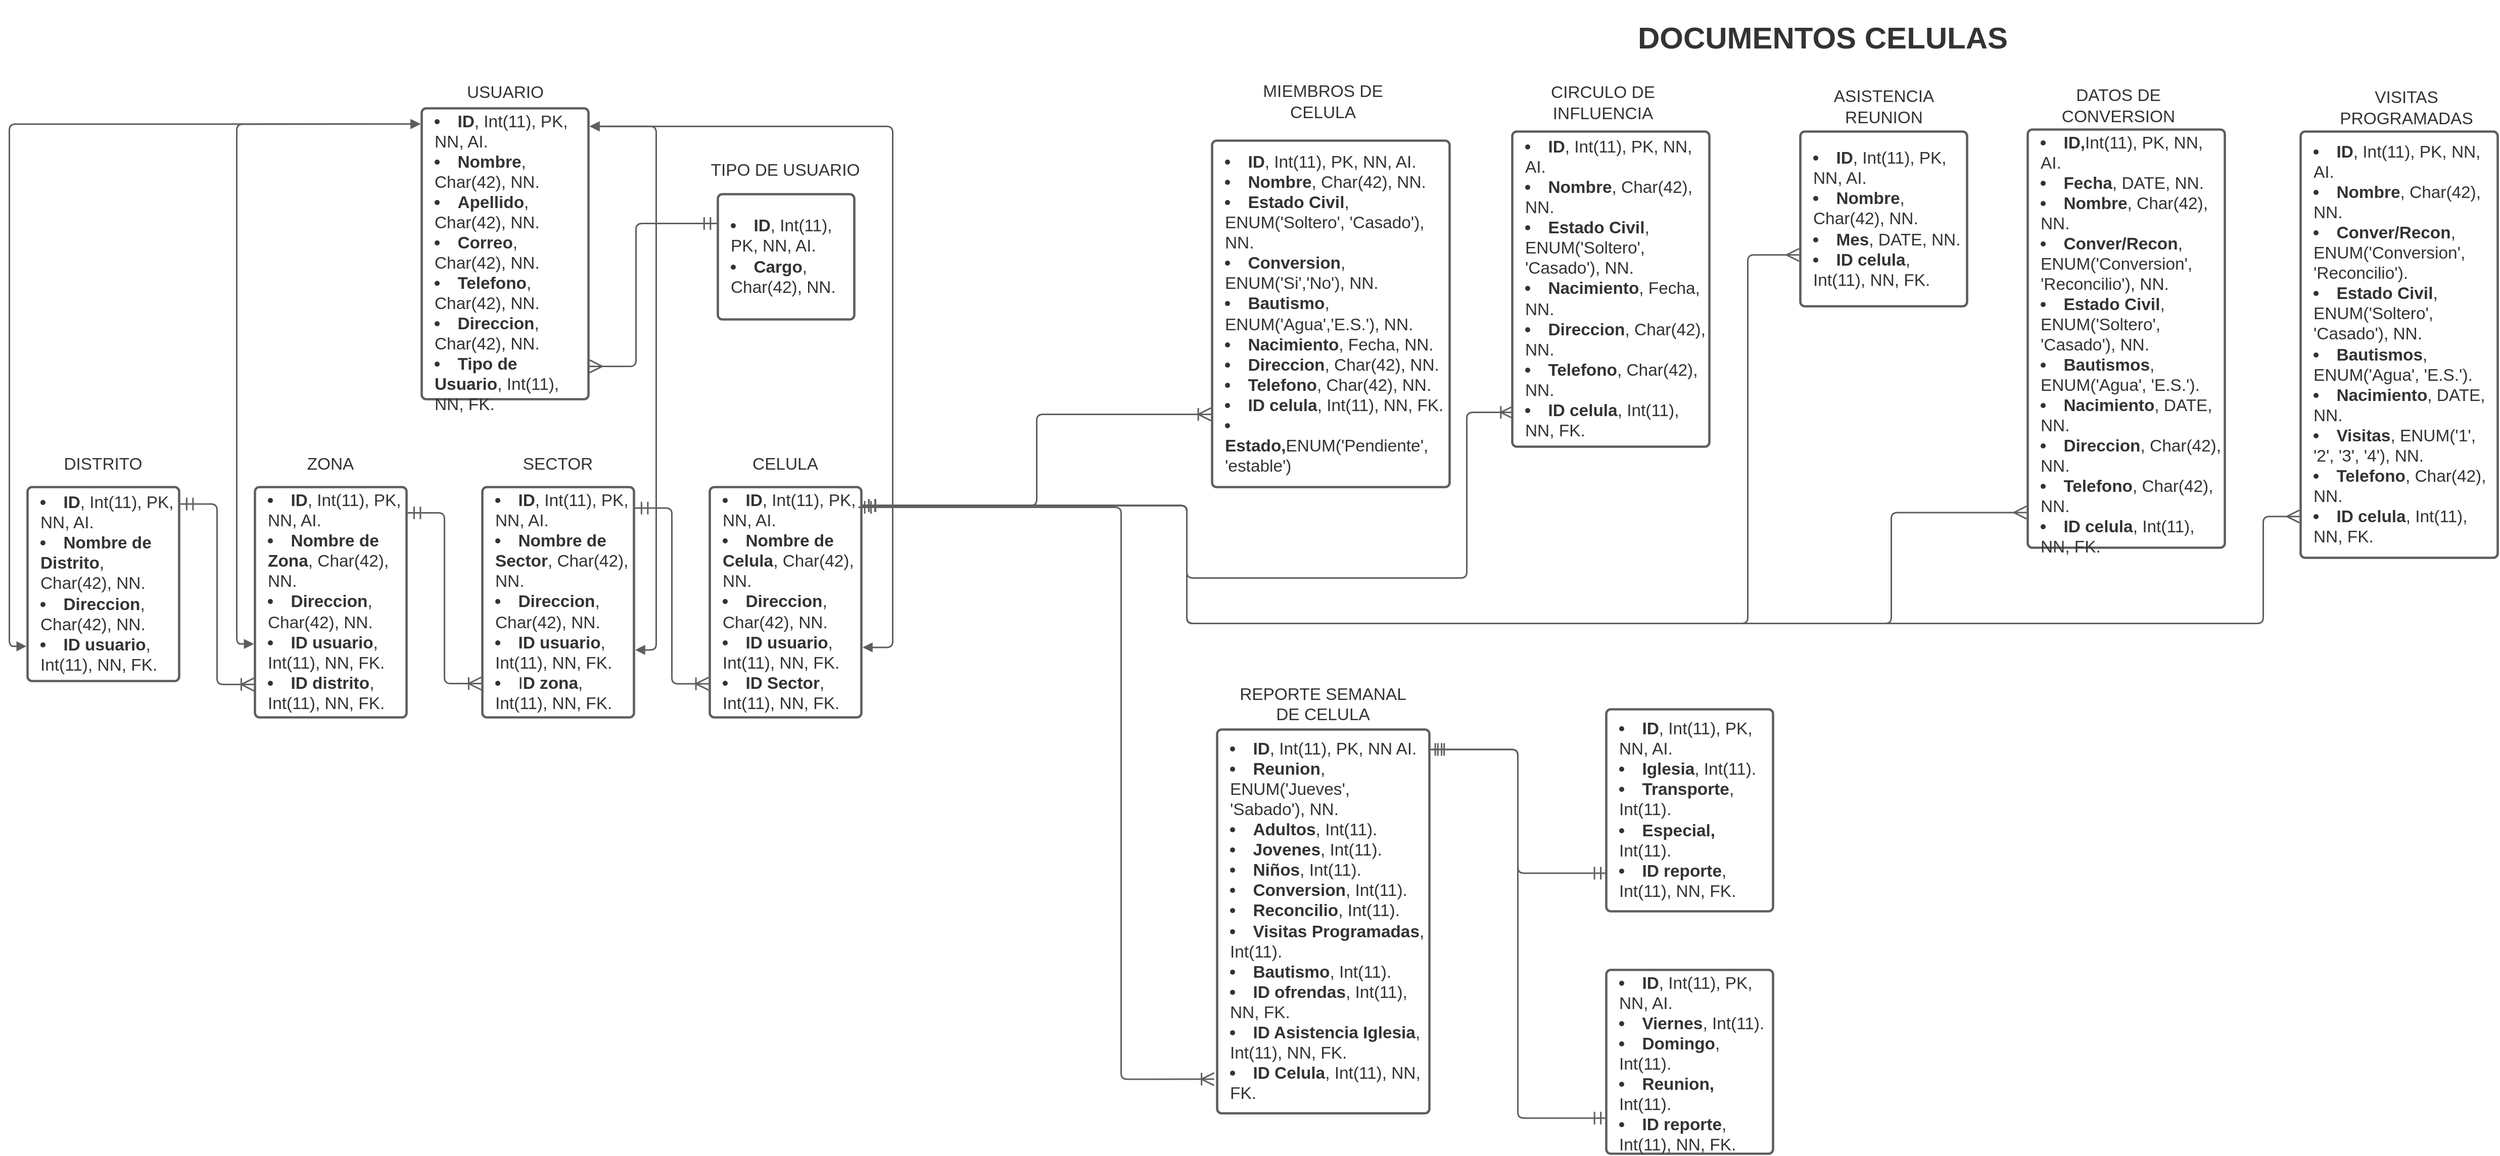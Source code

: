 <mxfile version="17.3.0" type="github" pages="2">
  <diagram id="5V57vhzmCOw08JQ088Q4" name="entidad-relacion">
    <mxGraphModel dx="1378" dy="1919" grid="1" gridSize="10" guides="1" tooltips="1" connect="1" arrows="1" fold="1" page="1" pageScale="1" pageWidth="827" pageHeight="1169" math="0" shadow="0">
      <root>
        <mxCell id="0" />
        <mxCell id="1" parent="0" />
        <UserObject label="&lt;ul style=&quot;margin: 0px; padding-left: 10px;list-style-position: inside; list-style-type:disc&quot;&gt;&lt;li style=&quot;text-align:left;color:#333333;font-size:16.7px;&quot;&gt;&lt;span style=&quot;margin-left: 0px;margin-top: -2px;&quot;&gt;&lt;span style=&quot;font-size:16.7px;color:#333333;font-weight: bold;&quot;&gt;ID&lt;/span&gt;&lt;span style=&quot;font-size:16.7px;color:#333333;&quot;&gt;, Int(11), PK, NN, AI.&lt;/span&gt;&lt;/span&gt;&lt;/li&gt;&lt;li style=&quot;text-align:left;color:#333333;font-size:16.7px;&quot;&gt;&lt;span style=&quot;margin-left: 0px;margin-top: -2px;&quot;&gt;&lt;span style=&quot;font-size:16.7px;color:#333333;&quot;&gt;&lt;span style=&quot;font-size:16.7px;color:#333333;font-weight: bold;&quot;&gt;Nombre&lt;/span&gt;, Char(42), NN.&lt;/span&gt;&lt;/span&gt;&lt;/li&gt;&lt;li style=&quot;text-align:left;color:#333333;font-size:16.7px;&quot;&gt;&lt;span style=&quot;margin-left: 0px;margin-top: -2px;&quot;&gt;&lt;span style=&quot;font-size:16.7px;color:#333333;&quot;&gt;&lt;span style=&quot;font-size:16.7px;color:#333333;font-weight: bold;&quot;&gt;Apellido&lt;/span&gt;, Char(42), NN.&lt;/span&gt;&lt;/span&gt;&lt;/li&gt;&lt;li style=&quot;text-align:left;color:#333333;font-size:16.7px;&quot;&gt;&lt;span style=&quot;margin-left: 0px;margin-top: -2px;&quot;&gt;&lt;span style=&quot;font-size:16.7px;color:#333333;&quot;&gt;&lt;span style=&quot;font-size:16.7px;color:#333333;font-weight: bold;&quot;&gt;Correo&lt;/span&gt;, Char(42), NN.&lt;/span&gt;&lt;/span&gt;&lt;/li&gt;&lt;li style=&quot;text-align:left;color:#333333;font-size:16.7px;&quot;&gt;&lt;span style=&quot;margin-left: 0px;margin-top: -2px;&quot;&gt;&lt;span style=&quot;font-size:16.7px;color:#333333;&quot;&gt;&lt;span style=&quot;font-size:16.7px;color:#333333;font-weight: bold;&quot;&gt;Telefono&lt;/span&gt;, Char(42), NN.&lt;/span&gt;&lt;/span&gt;&lt;/li&gt;&lt;li style=&quot;text-align:left;color:#333333;font-size:16.7px;&quot;&gt;&lt;span style=&quot;margin-left: 0px;margin-top: -2px;&quot;&gt;&lt;span style=&quot;font-size:16.7px;color:#333333;&quot;&gt;&lt;span style=&quot;font-size:16.7px;color:#333333;font-weight: bold;&quot;&gt;Direccion&lt;/span&gt;, Char(42), NN.&lt;/span&gt;&lt;/span&gt;&lt;/li&gt;&lt;li style=&quot;text-align:left;color:#333333;font-size:16.7px;&quot;&gt;&lt;span style=&quot;margin-left: 0px;margin-top: -2px;&quot;&gt;&lt;span style=&quot;font-size:16.7px;color:#333333;&quot;&gt;&lt;span style=&quot;font-size:16.7px;color:#333333;font-weight: bold;&quot;&gt;Tipo de Usuario&lt;/span&gt;, Int(11), NN, FK.&lt;/span&gt;&lt;/span&gt;&lt;/li&gt;&lt;/ul&gt;" lucidchartObjectId="82R5v5Y6nEMr" id="hVVVExCG_ycvUPT3CRaz-2">
          <mxCell style="html=1;overflow=block;blockSpacing=1;whiteSpace=wrap;fontSize=13;spacing=3.8;strokeColor=#5e5e5e;strokeOpacity=100;rounded=1;absoluteArcSize=1;arcSize=9;strokeWidth=2.3;" parent="1" vertex="1">
            <mxGeometry x="508" y="45" width="165" height="288" as="geometry" />
          </mxCell>
        </UserObject>
        <UserObject label="USUARIO" lucidchartObjectId="qjS5tmdfZZHY" id="hVVVExCG_ycvUPT3CRaz-3">
          <mxCell style="html=1;overflow=block;blockSpacing=1;whiteSpace=wrap;fontSize=16.7;fontColor=#333333;align=center;spacing=3.8;strokeOpacity=0;fillOpacity=0;rounded=1;absoluteArcSize=1;arcSize=9;fillColor=#ffffff;strokeWidth=2.3;" parent="1" vertex="1">
            <mxGeometry x="501" y="7" width="180" height="45" as="geometry" />
          </mxCell>
        </UserObject>
        <UserObject label="&lt;ul style=&quot;margin: 0px; padding-left: 10px;list-style-position: inside; list-style-type:disc&quot;&gt;&lt;li style=&quot;text-align:left;color:#333333;font-size:16.7px;&quot;&gt;&lt;span style=&quot;margin-left: 0px;margin-top: -2px;&quot;&gt;&lt;span style=&quot;font-size:16.7px;color:#333333;font-weight: bold;&quot;&gt;ID&lt;/span&gt;&lt;span style=&quot;font-size:16.7px;color:#333333;&quot;&gt;, Int(11), PK, NN, AI.&lt;/span&gt;&lt;/span&gt;&lt;/li&gt;&lt;li style=&quot;text-align:left;color:#333333;font-size:16.7px;&quot;&gt;&lt;span style=&quot;margin-left: 0px;margin-top: -2px;&quot;&gt;&lt;span style=&quot;font-size:16.7px;color:#333333;&quot;&gt;&lt;span style=&quot;font-size:16.7px;color:#333333;font-weight: bold;&quot;&gt;Cargo&lt;/span&gt;, Char(42), NN.&lt;/span&gt;&lt;/span&gt;&lt;/li&gt;&lt;/ul&gt;" lucidchartObjectId="BkS5BK4X9ih0" id="hVVVExCG_ycvUPT3CRaz-4">
          <mxCell style="html=1;overflow=block;blockSpacing=1;whiteSpace=wrap;fontSize=13;spacing=3.8;strokeColor=#5e5e5e;strokeOpacity=100;rounded=1;absoluteArcSize=1;arcSize=9;strokeWidth=2.3;" parent="1" vertex="1">
            <mxGeometry x="801" y="130" width="135" height="124" as="geometry" />
          </mxCell>
        </UserObject>
        <UserObject label="" lucidchartObjectId="PoS5vKJQFFGj" id="hVVVExCG_ycvUPT3CRaz-5">
          <mxCell style="html=1;jettySize=18;whiteSpace=wrap;overflow=block;blockSpacing=1;fontSize=13;strokeColor=#5E5E5E;strokeWidth=1.5;rounded=1;arcSize=12;edgeStyle=orthogonalEdgeStyle;startArrow=ERmany;startSize=10;endArrow=ERmandOne;endSize=10;exitX=1.007;exitY=0.887;exitPerimeter=0;entryX=-0.008;entryY=0.234;entryPerimeter=0;" parent="1" source="hVVVExCG_ycvUPT3CRaz-2" target="hVVVExCG_ycvUPT3CRaz-4" edge="1">
            <mxGeometry width="100" height="100" relative="1" as="geometry">
              <Array as="points">
                <mxPoint x="720" y="300" />
                <mxPoint x="720" y="159" />
              </Array>
            </mxGeometry>
          </mxCell>
        </UserObject>
        <UserObject label="TIPO DE USUARIO" lucidchartObjectId="dpS5ng57Gb1t" id="hVVVExCG_ycvUPT3CRaz-6">
          <mxCell style="html=1;overflow=block;blockSpacing=1;whiteSpace=wrap;fontSize=16.7;fontColor=#333333;align=center;spacing=3.8;strokeOpacity=0;fillOpacity=0;rounded=1;absoluteArcSize=1;arcSize=9;fillColor=#ffffff;strokeWidth=2.3;" parent="1" vertex="1">
            <mxGeometry x="778" y="83" width="180" height="48" as="geometry" />
          </mxCell>
        </UserObject>
        <UserObject label="&lt;ul style=&quot;margin: 0px; padding-left: 10px;list-style-position: inside; list-style-type:disc&quot;&gt;&lt;li style=&quot;text-align:left;color:#333333;font-size:16.7px;&quot;&gt;&lt;span style=&quot;margin-left: 0px;margin-top: -2px;&quot;&gt;&lt;span style=&quot;font-size:16.7px;color:#333333;font-weight: bold;&quot;&gt;ID&lt;/span&gt;&lt;span style=&quot;font-size:16.7px;color:#333333;&quot;&gt;, Int(11), PK, NN, AI.&lt;/span&gt;&lt;/span&gt;&lt;/li&gt;&lt;li style=&quot;text-align:left;color:#333333;font-size:16.7px;&quot;&gt;&lt;span style=&quot;margin-left: 0px;margin-top: -2px;&quot;&gt;&lt;span style=&quot;font-size:16.7px;color:#333333;&quot;&gt;&lt;span style=&quot;font-size:16.7px;color:#333333;font-weight: bold;&quot;&gt;Nombre de Distrito&lt;/span&gt;, Char(42), NN.&lt;/span&gt;&lt;/span&gt;&lt;/li&gt;&lt;li style=&quot;text-align:left;color:#333333;font-size:16.7px;&quot;&gt;&lt;span style=&quot;margin-left: 0px;margin-top: -2px;&quot;&gt;&lt;span style=&quot;font-size:16.7px;color:#333333;&quot;&gt;&lt;span style=&quot;font-size:16.7px;color:#333333;font-weight: bold;&quot;&gt;Direccion&lt;/span&gt;, Char(42), NN.&lt;/span&gt;&lt;/span&gt;&lt;/li&gt;&lt;li style=&quot;text-align:left;color:#333333;font-size:16.7px;&quot;&gt;&lt;span style=&quot;margin-left: 0px;margin-top: -2px;&quot;&gt;&lt;span style=&quot;font-size:16.7px;color:#333333;&quot;&gt;&lt;span style=&quot;font-size:16.7px;color:#333333;font-weight: bold;&quot;&gt;ID usuario&lt;/span&gt;, Int(11), NN, FK.&lt;/span&gt;&lt;/span&gt;&lt;/li&gt;&lt;/ul&gt;" lucidchartObjectId="DsS5bMqgoHQG" id="hVVVExCG_ycvUPT3CRaz-7">
          <mxCell style="html=1;overflow=block;blockSpacing=1;whiteSpace=wrap;fontSize=13;spacing=3.8;strokeColor=#5e5e5e;strokeOpacity=100;rounded=1;absoluteArcSize=1;arcSize=9;strokeWidth=2.3;" parent="1" vertex="1">
            <mxGeometry x="118" y="420" width="150" height="192" as="geometry" />
          </mxCell>
        </UserObject>
        <UserObject label="&lt;ul style=&quot;margin: 0px; padding-left: 10px;list-style-position: inside; list-style-type:disc&quot;&gt;&lt;li style=&quot;text-align:left;color:#333333;font-size:16.7px;&quot;&gt;&lt;span style=&quot;margin-left: 0px;margin-top: -2px;&quot;&gt;&lt;span style=&quot;font-size:16.7px;color:#333333;font-weight: bold;&quot;&gt;ID&lt;/span&gt;&lt;span style=&quot;font-size:16.7px;color:#333333;&quot;&gt;, Int(11), PK, NN, AI.&lt;/span&gt;&lt;/span&gt;&lt;/li&gt;&lt;li style=&quot;text-align:left;color:#333333;font-size:16.7px;&quot;&gt;&lt;span style=&quot;margin-left: 0px;margin-top: -2px;&quot;&gt;&lt;span style=&quot;font-size:16.7px;color:#333333;&quot;&gt;&lt;span style=&quot;font-size:16.7px;color:#333333;font-weight: bold;&quot;&gt;Nombre de Zona&lt;/span&gt;, Char(42), NN.&lt;/span&gt;&lt;/span&gt;&lt;/li&gt;&lt;li style=&quot;text-align:left;color:#333333;font-size:16.7px;&quot;&gt;&lt;span style=&quot;margin-left: 0px;margin-top: -2px;&quot;&gt;&lt;span style=&quot;font-size:16.7px;color:#333333;&quot;&gt;&lt;span style=&quot;font-size:16.7px;color:#333333;font-weight: bold;&quot;&gt;Direccion&lt;/span&gt;, Char(42), NN.&lt;/span&gt;&lt;/span&gt;&lt;/li&gt;&lt;li style=&quot;text-align:left;color:#333333;font-size:16.7px;&quot;&gt;&lt;span style=&quot;margin-left: 0px;margin-top: -2px;&quot;&gt;&lt;span style=&quot;font-size:16.7px;color:#333333;&quot;&gt;&lt;span style=&quot;font-size:16.7px;color:#333333;font-weight: bold;&quot;&gt;ID usuario&lt;/span&gt;, Int(11), NN, FK.&lt;/span&gt;&lt;/span&gt;&lt;/li&gt;&lt;li style=&quot;text-align:left;color:#333333;font-size:16.7px;&quot;&gt;&lt;span style=&quot;margin-left: 0px;margin-top: -2px;&quot;&gt;&lt;span style=&quot;font-size:16.7px;color:#333333;&quot;&gt;&lt;span style=&quot;font-size:16.7px;color:#333333;font-weight: bold;&quot;&gt;ID distrito&lt;/span&gt;, Int(11), NN, FK.&lt;/span&gt;&lt;/span&gt;&lt;/li&gt;&lt;/ul&gt;" lucidchartObjectId="GsS5qm4cpJs9" id="hVVVExCG_ycvUPT3CRaz-8">
          <mxCell style="html=1;overflow=block;blockSpacing=1;whiteSpace=wrap;fontSize=13;spacing=3.8;strokeColor=#5e5e5e;strokeOpacity=100;rounded=1;absoluteArcSize=1;arcSize=9;strokeWidth=2.3;" parent="1" vertex="1">
            <mxGeometry x="343" y="420" width="150" height="228" as="geometry" />
          </mxCell>
        </UserObject>
        <UserObject label="DISTRITO" lucidchartObjectId="WsS5c-uOvpQ1" id="hVVVExCG_ycvUPT3CRaz-9">
          <mxCell style="html=1;overflow=block;blockSpacing=1;whiteSpace=wrap;fontSize=16.7;fontColor=#333333;align=center;spacing=3.8;strokeOpacity=0;fillOpacity=0;rounded=1;absoluteArcSize=1;arcSize=9;fillColor=#ffffff;strokeWidth=2.3;" parent="1" vertex="1">
            <mxGeometry x="103" y="375" width="180" height="45" as="geometry" />
          </mxCell>
        </UserObject>
        <UserObject label="ZONA" lucidchartObjectId="_sS5B_wUu1G-" id="hVVVExCG_ycvUPT3CRaz-10">
          <mxCell style="html=1;overflow=block;blockSpacing=1;whiteSpace=wrap;fontSize=16.7;fontColor=#333333;align=center;spacing=3.8;strokeOpacity=0;fillOpacity=0;rounded=1;absoluteArcSize=1;arcSize=9;fillColor=#ffffff;strokeWidth=2.3;" parent="1" vertex="1">
            <mxGeometry x="328" y="375" width="180" height="45" as="geometry" />
          </mxCell>
        </UserObject>
        <UserObject label="&lt;ul style=&quot;margin: 0px; padding-left: 10px;list-style-position: inside; list-style-type:disc&quot;&gt;&lt;li style=&quot;text-align:left;color:#333333;font-size:16.7px;&quot;&gt;&lt;span style=&quot;margin-left: 0px;margin-top: -2px;&quot;&gt;&lt;span style=&quot;font-size:16.7px;color:#333333;font-weight: bold;&quot;&gt;ID&lt;/span&gt;&lt;span style=&quot;font-size:16.7px;color:#333333;&quot;&gt;, Int(11), PK, NN, AI.&lt;/span&gt;&lt;/span&gt;&lt;/li&gt;&lt;li style=&quot;text-align:left;color:#333333;font-size:16.7px;&quot;&gt;&lt;span style=&quot;margin-left: 0px;margin-top: -2px;&quot;&gt;&lt;span style=&quot;font-size:16.7px;color:#333333;&quot;&gt;&lt;span style=&quot;font-size:16.7px;color:#333333;font-weight: bold;&quot;&gt;Nombre de Sector&lt;/span&gt;, Char(42), NN.&lt;/span&gt;&lt;/span&gt;&lt;/li&gt;&lt;li style=&quot;text-align:left;color:#333333;font-size:16.7px;&quot;&gt;&lt;span style=&quot;margin-left: 0px;margin-top: -2px;&quot;&gt;&lt;span style=&quot;font-size:16.7px;color:#333333;&quot;&gt;&lt;span style=&quot;font-size:16.7px;color:#333333;font-weight: bold;&quot;&gt;Direccion&lt;/span&gt;, Char(42), NN.&lt;/span&gt;&lt;/span&gt;&lt;/li&gt;&lt;li style=&quot;text-align:left;color:#333333;font-size:16.7px;&quot;&gt;&lt;span style=&quot;margin-left: 0px;margin-top: -2px;&quot;&gt;&lt;span style=&quot;font-size:16.7px;color:#333333;&quot;&gt;&lt;span style=&quot;font-size:16.7px;color:#333333;font-weight: bold;&quot;&gt;ID usuario&lt;/span&gt;, Int(11), NN, FK.&lt;/span&gt;&lt;/span&gt;&lt;/li&gt;&lt;li style=&quot;text-align:left;color:#333333;font-size:16.7px;&quot;&gt;&lt;span style=&quot;margin-left: 0px;margin-top: -2px;&quot;&gt;&lt;span style=&quot;font-size:16.7px;color:#333333;&quot;&gt;&lt;span style=&quot;font-size:16.7px;color:#333333;&quot;&gt;I&lt;/span&gt;&lt;span style=&quot;font-size:16.7px;color:#333333;font-weight: bold;&quot;&gt;D zona&lt;/span&gt;, Int(11), NN, FK.&lt;/span&gt;&lt;/span&gt;&lt;/li&gt;&lt;/ul&gt;" lucidchartObjectId="ntS5eAR_kkg8" id="hVVVExCG_ycvUPT3CRaz-11">
          <mxCell style="html=1;overflow=block;blockSpacing=1;whiteSpace=wrap;fontSize=13;spacing=3.8;strokeColor=#5e5e5e;strokeOpacity=100;rounded=1;absoluteArcSize=1;arcSize=9;strokeWidth=2.3;" parent="1" vertex="1">
            <mxGeometry x="568" y="420" width="150" height="228" as="geometry" />
          </mxCell>
        </UserObject>
        <UserObject label="SECTOR" lucidchartObjectId="0tS5DzOwYZir" id="hVVVExCG_ycvUPT3CRaz-12">
          <mxCell style="html=1;overflow=block;blockSpacing=1;whiteSpace=wrap;fontSize=16.7;fontColor=#333333;align=center;spacing=3.8;strokeOpacity=0;fillOpacity=0;rounded=1;absoluteArcSize=1;arcSize=9;fillColor=#ffffff;strokeWidth=2.3;" parent="1" vertex="1">
            <mxGeometry x="553" y="375" width="180" height="45" as="geometry" />
          </mxCell>
        </UserObject>
        <UserObject label="&lt;ul style=&quot;margin: 0px; padding-left: 10px;list-style-position: inside; list-style-type:disc&quot;&gt;&lt;li style=&quot;text-align:left;color:#333333;font-size:16.7px;&quot;&gt;&lt;span style=&quot;margin-left: 0px;margin-top: -2px;&quot;&gt;&lt;span style=&quot;font-size:16.7px;color:#333333;font-weight: bold;&quot;&gt;ID&lt;/span&gt;&lt;span style=&quot;font-size:16.7px;color:#333333;&quot;&gt;, Int(11), PK, NN, AI.&lt;/span&gt;&lt;/span&gt;&lt;/li&gt;&lt;li style=&quot;text-align:left;color:#333333;font-size:16.7px;&quot;&gt;&lt;span style=&quot;margin-left: 0px;margin-top: -2px;&quot;&gt;&lt;span style=&quot;font-size:16.7px;color:#333333;&quot;&gt;&lt;span style=&quot;font-size:16.7px;color:#333333;font-weight: bold;&quot;&gt;Nombre de Celula&lt;/span&gt;, Char(42), NN.&lt;/span&gt;&lt;/span&gt;&lt;/li&gt;&lt;li style=&quot;text-align:left;color:#333333;font-size:16.7px;&quot;&gt;&lt;span style=&quot;margin-left: 0px;margin-top: -2px;&quot;&gt;&lt;span style=&quot;font-size:16.7px;color:#333333;&quot;&gt;&lt;span style=&quot;font-size:16.7px;color:#333333;font-weight: bold;&quot;&gt;Direccion&lt;/span&gt;, Char(42), NN.&lt;/span&gt;&lt;/span&gt;&lt;/li&gt;&lt;li style=&quot;text-align:left;color:#333333;font-size:16.7px;&quot;&gt;&lt;span style=&quot;margin-left: 0px;margin-top: -2px;&quot;&gt;&lt;span style=&quot;font-size:16.7px;color:#333333;&quot;&gt;&lt;span style=&quot;font-size:16.7px;color:#333333;font-weight: bold;&quot;&gt;ID usuario&lt;/span&gt;, Int(11), NN, FK.&lt;/span&gt;&lt;/span&gt;&lt;/li&gt;&lt;li style=&quot;text-align:left;color:#333333;font-size:16.7px;&quot;&gt;&lt;span style=&quot;margin-left: 0px;margin-top: -2px;&quot;&gt;&lt;span style=&quot;font-size:16.7px;color:#333333;&quot;&gt;&lt;span style=&quot;font-size:16.7px;color:#333333;font-weight: bold;&quot;&gt;ID Sector&lt;/span&gt;, Int(11), NN, FK.&lt;/span&gt;&lt;/span&gt;&lt;/li&gt;&lt;/ul&gt;" lucidchartObjectId="duS5OvGpFjz5" id="hVVVExCG_ycvUPT3CRaz-13">
          <mxCell style="html=1;overflow=block;blockSpacing=1;whiteSpace=wrap;fontSize=13;spacing=3.8;strokeColor=#5e5e5e;strokeOpacity=100;rounded=1;absoluteArcSize=1;arcSize=9;strokeWidth=2.3;" parent="1" vertex="1">
            <mxGeometry x="793" y="420" width="150" height="228" as="geometry" />
          </mxCell>
        </UserObject>
        <UserObject label="CELULA" lucidchartObjectId="muS5HW5V1hs6" id="hVVVExCG_ycvUPT3CRaz-14">
          <mxCell style="html=1;overflow=block;blockSpacing=1;whiteSpace=wrap;fontSize=16.7;fontColor=#333333;align=center;spacing=3.8;strokeOpacity=0;fillOpacity=0;rounded=1;absoluteArcSize=1;arcSize=9;fillColor=#ffffff;strokeWidth=2.3;" parent="1" vertex="1">
            <mxGeometry x="778" y="375" width="180" height="45" as="geometry" />
          </mxCell>
        </UserObject>
        <UserObject label="" lucidchartObjectId="jES5g3Nga3S5" id="hVVVExCG_ycvUPT3CRaz-15">
          <mxCell style="html=1;jettySize=18;whiteSpace=wrap;overflow=block;blockSpacing=1;fontSize=13;strokeColor=#5E5E5E;strokeWidth=1.5;rounded=1;arcSize=12;edgeStyle=orthogonalEdgeStyle;startArrow=block;startFill=1;endArrow=block;endFill=1;exitX=-0.007;exitY=0.821;exitPerimeter=0;entryX=-0.007;entryY=0.054;entryPerimeter=0;" parent="1" source="hVVVExCG_ycvUPT3CRaz-7" target="hVVVExCG_ycvUPT3CRaz-2" edge="1">
            <mxGeometry width="100" height="100" relative="1" as="geometry">
              <Array as="points">
                <mxPoint x="100" y="578" />
                <mxPoint x="100" y="61" />
              </Array>
            </mxGeometry>
          </mxCell>
        </UserObject>
        <UserObject label="" lucidchartObjectId="xFS5GqGM_.Y_" id="hVVVExCG_ycvUPT3CRaz-16">
          <mxCell style="html=1;jettySize=18;whiteSpace=wrap;overflow=block;blockSpacing=1;fontSize=13;strokeColor=#5E5E5E;strokeWidth=1.5;rounded=1;arcSize=12;edgeStyle=orthogonalEdgeStyle;startArrow=block;startFill=1;endArrow=block;endFill=1;exitX=-0.007;exitY=0.681;exitPerimeter=0;entryX=-0.007;entryY=0.054;entryPerimeter=0;" parent="1" source="hVVVExCG_ycvUPT3CRaz-8" target="hVVVExCG_ycvUPT3CRaz-2" edge="1">
            <mxGeometry width="100" height="100" relative="1" as="geometry">
              <Array as="points">
                <mxPoint x="325" y="575" />
                <mxPoint x="325" y="61" />
              </Array>
            </mxGeometry>
          </mxCell>
        </UserObject>
        <UserObject label="" lucidchartObjectId="0GS5aTeJqF3n" id="hVVVExCG_ycvUPT3CRaz-17">
          <mxCell style="html=1;jettySize=18;whiteSpace=wrap;overflow=block;blockSpacing=1;fontSize=13;strokeColor=#5E5E5E;strokeWidth=1.5;rounded=1;arcSize=12;edgeStyle=orthogonalEdgeStyle;startArrow=block;startFill=1;endArrow=block;endFill=1;exitX=1.008;exitY=0.707;exitPerimeter=0;entryX=1.007;entryY=0.062;entryPerimeter=0;" parent="1" source="hVVVExCG_ycvUPT3CRaz-11" target="hVVVExCG_ycvUPT3CRaz-2" edge="1">
            <mxGeometry width="100" height="100" relative="1" as="geometry">
              <Array as="points">
                <mxPoint x="740" y="581" />
                <mxPoint x="740" y="63" />
              </Array>
            </mxGeometry>
          </mxCell>
        </UserObject>
        <UserObject label="" lucidchartObjectId="9HS5nQN5cFxQ" id="hVVVExCG_ycvUPT3CRaz-18">
          <mxCell style="html=1;jettySize=18;whiteSpace=wrap;overflow=block;blockSpacing=1;fontSize=13;strokeColor=#5E5E5E;strokeWidth=1.5;rounded=1;arcSize=12;edgeStyle=orthogonalEdgeStyle;startArrow=block;startFill=1;endArrow=block;endFill=1;exitX=1.008;exitY=0.696;exitPerimeter=0;entryX=1.007;entryY=0.062;entryPerimeter=0;" parent="1" source="hVVVExCG_ycvUPT3CRaz-13" target="hVVVExCG_ycvUPT3CRaz-2" edge="1">
            <mxGeometry width="100" height="100" relative="1" as="geometry">
              <Array as="points">
                <mxPoint x="974" y="579" />
                <mxPoint x="974" y="63" />
              </Array>
            </mxGeometry>
          </mxCell>
        </UserObject>
        <UserObject label="" lucidchartObjectId="iNS5FCsrRyf~" id="hVVVExCG_ycvUPT3CRaz-19">
          <mxCell style="html=1;jettySize=18;whiteSpace=wrap;overflow=block;blockSpacing=1;fontSize=13;strokeColor=#5E5E5E;strokeWidth=1.5;rounded=1;arcSize=12;edgeStyle=orthogonalEdgeStyle;startArrow=ERmandOne;startSize=10;endArrow=ERoneToMany;endSize=10;exitX=1.008;exitY=0.087;exitPerimeter=0;entryX=-0.007;entryY=0.857;entryPerimeter=0;" parent="1" source="hVVVExCG_ycvUPT3CRaz-7" target="hVVVExCG_ycvUPT3CRaz-8" edge="1">
            <mxGeometry width="100" height="100" relative="1" as="geometry">
              <Array as="points" />
            </mxGeometry>
          </mxCell>
        </UserObject>
        <UserObject label="" lucidchartObjectId="rNS5x-lfrkO8" id="hVVVExCG_ycvUPT3CRaz-20">
          <mxCell style="html=1;jettySize=18;whiteSpace=wrap;overflow=block;blockSpacing=1;fontSize=13;strokeColor=#5E5E5E;strokeWidth=1.5;rounded=1;arcSize=12;edgeStyle=orthogonalEdgeStyle;startArrow=ERmandOne;startSize=10;endArrow=ERoneToMany;endSize=10;exitX=1.008;exitY=0.112;exitPerimeter=0;entryX=-0.007;entryY=0.853;entryPerimeter=0;" parent="1" source="hVVVExCG_ycvUPT3CRaz-8" target="hVVVExCG_ycvUPT3CRaz-11" edge="1">
            <mxGeometry width="100" height="100" relative="1" as="geometry">
              <Array as="points" />
            </mxGeometry>
          </mxCell>
        </UserObject>
        <UserObject label="" lucidchartObjectId="yNS5OGtcH84g" id="hVVVExCG_ycvUPT3CRaz-21">
          <mxCell style="html=1;jettySize=18;whiteSpace=wrap;overflow=block;blockSpacing=1;fontSize=13;strokeColor=#5E5E5E;strokeWidth=1.5;rounded=1;arcSize=12;edgeStyle=orthogonalEdgeStyle;startArrow=ERmandOne;startSize=10;endArrow=ERoneToMany;endSize=10;exitX=1.008;exitY=0.091;exitPerimeter=0;entryX=-0.008;entryY=0.854;entryPerimeter=0;" parent="1" source="hVVVExCG_ycvUPT3CRaz-11" target="hVVVExCG_ycvUPT3CRaz-13" edge="1">
            <mxGeometry width="100" height="100" relative="1" as="geometry">
              <Array as="points" />
            </mxGeometry>
          </mxCell>
        </UserObject>
        <UserObject label="&lt;ul style=&quot;margin: 0px; padding-left: 10px;list-style-position: inside; list-style-type:disc&quot;&gt;&lt;li style=&quot;text-align:left;color:#333333;font-size:16.7px;&quot;&gt;&lt;span style=&quot;margin-left: 0px;margin-top: -2px;&quot;&gt;&lt;span style=&quot;font-size:16.7px;color:#333333;font-weight: bold;&quot;&gt;ID&lt;/span&gt;&lt;span style=&quot;font-size:16.7px;color:#333333;&quot;&gt;, Int(11), PK, NN, AI.&lt;/span&gt;&lt;/span&gt;&lt;/li&gt;&lt;li style=&quot;text-align:left;color:#333333;font-size:16.7px;&quot;&gt;&lt;span style=&quot;margin-left: 0px;margin-top: -2px;&quot;&gt;&lt;span style=&quot;font-size:16.7px;color:#333333;&quot;&gt;&lt;span style=&quot;font-size:16.7px;color:#333333;font-weight: bold;&quot;&gt;Nombre&lt;/span&gt;, Char(42), NN.&lt;/span&gt;&lt;/span&gt;&lt;/li&gt;&lt;li style=&quot;text-align:left;color:#333333;font-size:16.7px;&quot;&gt;&lt;span style=&quot;margin-left: 0px;margin-top: -2px;&quot;&gt;&lt;span style=&quot;font-size:16.7px;color:#333333;&quot;&gt;&lt;span style=&quot;font-size:16.7px;color:#333333;font-weight: bold;&quot;&gt;Estado Civil&lt;/span&gt;, ENUM(&#39;Soltero&#39;, &#39;Casado&#39;), NN.&lt;/span&gt;&lt;/span&gt;&lt;/li&gt;&lt;li style=&quot;text-align:left;color:#333333;font-size:16.7px;&quot;&gt;&lt;span style=&quot;margin-left: 0px;margin-top: -2px;&quot;&gt;&lt;span style=&quot;font-size:16.7px;color:#333333;&quot;&gt;&lt;span style=&quot;font-size:16.7px;color:#333333;font-weight: bold;&quot;&gt;Conversion&lt;/span&gt;, ENUM(&#39;Si&#39;,&#39;No&#39;), NN.&lt;/span&gt;&lt;/span&gt;&lt;/li&gt;&lt;li style=&quot;text-align:left;color:#333333;font-size:16.7px;&quot;&gt;&lt;span style=&quot;margin-left: 0px;margin-top: -2px;&quot;&gt;&lt;span style=&quot;font-size:16.7px;color:#333333;&quot;&gt;&lt;span style=&quot;font-size:16.7px;color:#333333;font-weight: bold;&quot;&gt;Bautismo&lt;/span&gt;, ENUM(&#39;Agua&#39;,&#39;E.S.&#39;), NN.&lt;/span&gt;&lt;/span&gt;&lt;/li&gt;&lt;li style=&quot;text-align:left;color:#333333;font-size:16.7px;&quot;&gt;&lt;span style=&quot;margin-left: 0px;margin-top: -2px;&quot;&gt;&lt;span style=&quot;font-size:16.7px;color:#333333;&quot;&gt;&lt;span style=&quot;font-size:16.7px;color:#333333;font-weight: bold;&quot;&gt;Nacimiento&lt;/span&gt;, Fecha, NN.&lt;/span&gt;&lt;/span&gt;&lt;/li&gt;&lt;li style=&quot;text-align:left;color:#333333;font-size:16.7px;&quot;&gt;&lt;span style=&quot;margin-left: 0px;margin-top: -2px;&quot;&gt;&lt;span style=&quot;font-size:16.7px;color:#333333;&quot;&gt;&lt;span style=&quot;font-size:16.7px;color:#333333;font-weight: bold;&quot;&gt;Direccion&lt;/span&gt;, Char(42), NN.&lt;/span&gt;&lt;/span&gt;&lt;/li&gt;&lt;li style=&quot;text-align:left;color:#333333;font-size:16.7px;&quot;&gt;&lt;span style=&quot;margin-left: 0px;margin-top: -2px;&quot;&gt;&lt;span style=&quot;font-size:16.7px;color:#333333;&quot;&gt;&lt;span style=&quot;font-size:16.7px;color:#333333;font-weight: bold;&quot;&gt;Telefono&lt;/span&gt;, Char(42), NN.&lt;/span&gt;&lt;/span&gt;&lt;/li&gt;&lt;li style=&quot;text-align:left;color:#333333;font-size:16.7px;&quot;&gt;&lt;span style=&quot;margin-left: 0px;margin-top: -2px;&quot;&gt;&lt;span style=&quot;font-size:16.7px;color:#333333;&quot;&gt;&lt;span style=&quot;font-size:16.7px;color:#333333;font-weight: bold;&quot;&gt;ID celula&lt;/span&gt;, Int(11), NN, FK.&lt;/span&gt;&lt;/span&gt;&lt;/li&gt;&lt;li style=&quot;text-align:left;color:#333333;font-size:16.7px;&quot;&gt;&lt;span style=&quot;margin-left: 0px;margin-top: -2px;&quot;&gt;&lt;span style=&quot;font-size:16.7px;color:#333333;&quot;&gt;&lt;span style=&quot;font-size:16.7px;color:#333333;font-weight: bold;&quot;&gt;Estado,&lt;/span&gt;ENUM(&#39;Pendiente&#39;, &#39;estable&#39;)&lt;/span&gt;&lt;/span&gt;&lt;/li&gt;&lt;/ul&gt;" lucidchartObjectId="M2S5LgVkmGf-" id="hVVVExCG_ycvUPT3CRaz-22">
          <mxCell style="html=1;overflow=block;blockSpacing=1;whiteSpace=wrap;fontSize=13;spacing=3.8;strokeColor=#5e5e5e;strokeOpacity=100;rounded=1;absoluteArcSize=1;arcSize=9;strokeWidth=2.3;" parent="1" vertex="1">
            <mxGeometry x="1290" y="77" width="235" height="343" as="geometry" />
          </mxCell>
        </UserObject>
        <UserObject label="MIEMBROS DE CELULA" lucidchartObjectId="_HZ59CrG-kDr" id="hVVVExCG_ycvUPT3CRaz-23">
          <mxCell style="html=1;overflow=block;blockSpacing=1;whiteSpace=wrap;fontSize=16.7;fontColor=#333333;align=center;spacing=3.8;strokeOpacity=0;fillOpacity=0;rounded=1;absoluteArcSize=1;arcSize=9;fillColor=#ffffff;strokeWidth=2.3;" parent="1" vertex="1">
            <mxGeometry x="1310" y="15" width="180" height="48" as="geometry" />
          </mxCell>
        </UserObject>
        <UserObject label="" lucidchartObjectId="9IZ5y9N6FKIM" id="hVVVExCG_ycvUPT3CRaz-24">
          <mxCell style="html=1;jettySize=18;whiteSpace=wrap;overflow=block;blockSpacing=1;fontSize=13;strokeColor=#5E5E5E;strokeWidth=1.5;rounded=1;arcSize=12;edgeStyle=orthogonalEdgeStyle;startArrow=ERmandOne;startSize=10;endArrow=ERoneToMany;endSize=10;exitX=1.008;exitY=0.08;exitPerimeter=0;entryX=-0.005;entryY=0.79;entryPerimeter=0;" parent="1" source="hVVVExCG_ycvUPT3CRaz-13" target="hVVVExCG_ycvUPT3CRaz-22" edge="1">
            <mxGeometry width="100" height="100" relative="1" as="geometry">
              <Array as="points" />
            </mxGeometry>
          </mxCell>
        </UserObject>
        <UserObject label="DOCUMENTOS CELULAS" lucidchartObjectId="IOZ5YCxjKSTB" id="hVVVExCG_ycvUPT3CRaz-25">
          <mxCell style="html=1;overflow=block;blockSpacing=1;whiteSpace=wrap;fontSize=30;fontColor=#333333;fontStyle=1;align=center;spacing=3.8;strokeOpacity=0;fillOpacity=0;rounded=1;absoluteArcSize=1;arcSize=9;fillColor=#ffffff;strokeWidth=2.3;" parent="1" vertex="1">
            <mxGeometry x="1662" y="-60" width="465" height="70" as="geometry" />
          </mxCell>
        </UserObject>
        <UserObject label="&lt;ul style=&quot;margin: 0px; padding-left: 10px;list-style-position: inside; list-style-type:disc&quot;&gt;&lt;li style=&quot;text-align:left;color:#333333;font-size:16.7px;&quot;&gt;&lt;span style=&quot;margin-left: 0px;margin-top: -2px;&quot;&gt;&lt;span style=&quot;font-size:16.7px;color:#333333;font-weight: bold;&quot;&gt;ID&lt;/span&gt;&lt;span style=&quot;font-size:16.7px;color:#333333;&quot;&gt;, Int(11), PK, NN, AI.&lt;/span&gt;&lt;/span&gt;&lt;/li&gt;&lt;li style=&quot;text-align:left;color:#333333;font-size:16.7px;&quot;&gt;&lt;span style=&quot;margin-left: 0px;margin-top: -2px;&quot;&gt;&lt;span style=&quot;font-size:16.7px;color:#333333;&quot;&gt;&lt;span style=&quot;font-size:16.7px;color:#333333;font-weight: bold;&quot;&gt;Nombre&lt;/span&gt;, Char(42), NN.&lt;/span&gt;&lt;/span&gt;&lt;/li&gt;&lt;li style=&quot;text-align:left;color:#333333;font-size:16.7px;&quot;&gt;&lt;span style=&quot;margin-left: 0px;margin-top: -2px;&quot;&gt;&lt;span style=&quot;font-size:16.7px;color:#333333;&quot;&gt;&lt;span style=&quot;font-size:16.7px;color:#333333;font-weight: bold;&quot;&gt;Estado Civil&lt;/span&gt;, ENUM(&#39;Soltero&#39;, &#39;Casado&#39;), NN.&lt;/span&gt;&lt;/span&gt;&lt;/li&gt;&lt;li style=&quot;text-align:left;color:#333333;font-size:16.7px;&quot;&gt;&lt;span style=&quot;margin-left: 0px;margin-top: -2px;&quot;&gt;&lt;span style=&quot;font-size:16.7px;color:#333333;&quot;&gt;&lt;span style=&quot;font-size:16.7px;color:#333333;font-weight: bold;&quot;&gt;Nacimiento&lt;/span&gt;, Fecha, NN.&lt;/span&gt;&lt;/span&gt;&lt;/li&gt;&lt;li style=&quot;text-align:left;color:#333333;font-size:16.7px;&quot;&gt;&lt;span style=&quot;margin-left: 0px;margin-top: -2px;&quot;&gt;&lt;span style=&quot;font-size:16.7px;color:#333333;&quot;&gt;&lt;span style=&quot;font-size:16.7px;color:#333333;font-weight: bold;&quot;&gt;Direccion&lt;/span&gt;, Char(42), NN.&lt;/span&gt;&lt;/span&gt;&lt;/li&gt;&lt;li style=&quot;text-align:left;color:#333333;font-size:16.7px;&quot;&gt;&lt;span style=&quot;margin-left: 0px;margin-top: -2px;&quot;&gt;&lt;span style=&quot;font-size:16.7px;color:#333333;&quot;&gt;&lt;span style=&quot;font-size:16.7px;color:#333333;font-weight: bold;&quot;&gt;Telefono&lt;/span&gt;, Char(42), NN.&lt;/span&gt;&lt;/span&gt;&lt;/li&gt;&lt;li style=&quot;text-align:left;color:#333333;font-size:16.7px;&quot;&gt;&lt;span style=&quot;margin-left: 0px;margin-top: -2px;&quot;&gt;&lt;span style=&quot;font-size:16.7px;color:#333333;&quot;&gt;&lt;span style=&quot;font-size:16.7px;color:#333333;font-weight: bold;&quot;&gt;ID celula&lt;/span&gt;, Int(11), NN, FK.&lt;/span&gt;&lt;/span&gt;&lt;/li&gt;&lt;/ul&gt;" lucidchartObjectId="K7Z5dQxVVRpv" id="hVVVExCG_ycvUPT3CRaz-26">
          <mxCell style="html=1;overflow=block;blockSpacing=1;whiteSpace=wrap;fontSize=13;spacing=3.8;strokeColor=#5e5e5e;strokeOpacity=100;rounded=1;absoluteArcSize=1;arcSize=9;strokeWidth=2.3;" parent="1" vertex="1">
            <mxGeometry x="1587" y="68" width="195" height="312" as="geometry" />
          </mxCell>
        </UserObject>
        <UserObject label="CIRCULO DE INFLUENCIA" lucidchartObjectId="Ej05aYapbvef" id="hVVVExCG_ycvUPT3CRaz-27">
          <mxCell style="html=1;overflow=block;blockSpacing=1;whiteSpace=wrap;fontSize=16.7;fontColor=#333333;align=center;spacing=3.8;strokeOpacity=0;fillOpacity=0;rounded=1;absoluteArcSize=1;arcSize=9;fillColor=#ffffff;strokeWidth=2.3;" parent="1" vertex="1">
            <mxGeometry x="1587" y="16" width="180" height="48" as="geometry" />
          </mxCell>
        </UserObject>
        <UserObject label="" lucidchartObjectId="1j05BnCwob1R" id="hVVVExCG_ycvUPT3CRaz-28">
          <mxCell style="html=1;jettySize=18;whiteSpace=wrap;overflow=block;blockSpacing=1;fontSize=13;strokeColor=#5E5E5E;strokeWidth=1.5;rounded=1;arcSize=12;edgeStyle=orthogonalEdgeStyle;startArrow=ERoneToMany;startSize=10;endArrow=ERmandOne;endSize=10;entryX=1.008;entryY=0.08;entryPerimeter=0;exitX=0.006;exitY=0.891;exitDx=0;exitDy=0;exitPerimeter=0;" parent="1" source="hVVVExCG_ycvUPT3CRaz-26" target="hVVVExCG_ycvUPT3CRaz-13" edge="1">
            <mxGeometry width="100" height="100" relative="1" as="geometry">
              <Array as="points">
                <mxPoint x="1542" y="346" />
                <mxPoint x="1542" y="510" />
                <mxPoint x="1265" y="510" />
                <mxPoint x="1265" y="438" />
              </Array>
              <mxPoint x="1580" y="420" as="sourcePoint" />
            </mxGeometry>
          </mxCell>
        </UserObject>
        <UserObject label="&lt;ul style=&quot;margin: 0px; padding-left: 10px;list-style-position: inside; list-style-type:disc&quot;&gt;&lt;li style=&quot;text-align:left;color:#333333;font-size:16.7px;&quot;&gt;&lt;span style=&quot;margin-left: 0px;margin-top: -2px;&quot;&gt;&lt;span style=&quot;font-size:16.7px;color:#333333;font-weight: bold;&quot;&gt;ID&lt;/span&gt;&lt;span style=&quot;font-size:16.7px;color:#333333;&quot;&gt;, Int(11), PK, NN, AI.&lt;/span&gt;&lt;/span&gt;&lt;/li&gt;&lt;li style=&quot;text-align:left;color:#333333;font-size:16.7px;&quot;&gt;&lt;span style=&quot;margin-left: 0px;margin-top: -2px;&quot;&gt;&lt;span style=&quot;font-size:16.7px;color:#333333;&quot;&gt;&lt;span style=&quot;font-size:16.7px;color:#333333;font-weight: bold;&quot;&gt;Nombre&lt;/span&gt;, Char(42), NN.&lt;/span&gt;&lt;/span&gt;&lt;/li&gt;&lt;li style=&quot;text-align:left;color:#333333;font-size:16.7px;&quot;&gt;&lt;span style=&quot;margin-left: 0px;margin-top: -2px;&quot;&gt;&lt;span style=&quot;font-size:16.7px;color:#333333;&quot;&gt;&lt;span style=&quot;font-size:16.7px;color:#333333;font-weight: bold;&quot;&gt;Mes&lt;/span&gt;, DATE, NN.&lt;/span&gt;&lt;/span&gt;&lt;/li&gt;&lt;li style=&quot;text-align:left;color:#333333;font-size:16.7px;&quot;&gt;&lt;span style=&quot;margin-left: 0px;margin-top: -2px;&quot;&gt;&lt;span style=&quot;font-size:16.7px;color:#333333;&quot;&gt;&lt;span style=&quot;font-size:16.7px;color:#333333;font-weight: bold;&quot;&gt;ID celula&lt;/span&gt;, Int(11), NN, FK.&lt;/span&gt;&lt;/span&gt;&lt;/li&gt;&lt;/ul&gt;" lucidchartObjectId="6I_5zqr.uQOb" id="hVVVExCG_ycvUPT3CRaz-29">
          <mxCell style="html=1;overflow=block;blockSpacing=1;whiteSpace=wrap;fontSize=13;spacing=3.8;strokeColor=#5e5e5e;strokeOpacity=100;rounded=1;absoluteArcSize=1;arcSize=9;strokeWidth=2.3;" parent="1" vertex="1">
            <mxGeometry x="1872" y="68" width="165" height="173" as="geometry" />
          </mxCell>
        </UserObject>
        <UserObject label="ASISTENCIA REUNION" lucidchartObjectId="z9q66F7CPwF9" id="hVVVExCG_ycvUPT3CRaz-30">
          <mxCell style="html=1;overflow=block;blockSpacing=1;whiteSpace=wrap;fontSize=16.7;fontColor=#333333;align=center;spacing=3.8;strokeOpacity=0;fillOpacity=0;rounded=1;absoluteArcSize=1;arcSize=9;fillColor=#ffffff;strokeWidth=2.3;" parent="1" vertex="1">
            <mxGeometry x="1865" y="20" width="180" height="48" as="geometry" />
          </mxCell>
        </UserObject>
        <UserObject label="&lt;ul style=&quot;margin: 0px; padding-left: 10px;list-style-position: inside; list-style-type:disc&quot;&gt;&lt;li style=&quot;text-align:left;color:#333333;font-size:16.7px;&quot;&gt;&lt;span style=&quot;margin-left: 0px;margin-top: -2px;&quot;&gt;&lt;span style=&quot;font-size:16.7px;color:#333333;font-weight: bold;&quot;&gt;ID,&lt;/span&gt;&lt;span style=&quot;font-size:16.7px;color:#333333;&quot;&gt;Int(11), PK, NN, AI.&lt;/span&gt;&lt;/span&gt;&lt;/li&gt;&lt;li style=&quot;text-align:left;color:#333333;font-size:16.7px;&quot;&gt;&lt;span style=&quot;margin-left: 0px;margin-top: -2px;&quot;&gt;&lt;span style=&quot;font-size:16.7px;color:#333333;&quot;&gt;&lt;span style=&quot;font-size:16.7px;color:#333333;font-weight: bold;&quot;&gt;Fecha&lt;/span&gt;, DATE, NN.&lt;/span&gt;&lt;/span&gt;&lt;/li&gt;&lt;li style=&quot;text-align:left;color:#333333;font-size:16.7px;&quot;&gt;&lt;span style=&quot;margin-left: 0px;margin-top: -2px;&quot;&gt;&lt;span style=&quot;font-size:16.7px;color:#333333;&quot;&gt;&lt;span style=&quot;font-size:16.7px;color:#333333;font-weight: bold;&quot;&gt;Nombre&lt;/span&gt;, Char(42), NN.&lt;/span&gt;&lt;/span&gt;&lt;/li&gt;&lt;li style=&quot;text-align:left;color:#333333;font-size:16.7px;&quot;&gt;&lt;span style=&quot;margin-left: 0px;margin-top: -2px;&quot;&gt;&lt;span style=&quot;font-size:16.7px;color:#333333;&quot;&gt;&lt;span style=&quot;font-size:16.7px;color:#333333;font-weight: bold;&quot;&gt;Conver/Recon&lt;/span&gt;, ENUM(&#39;Conversion&#39;, &#39;Reconcilio&#39;), NN.&lt;/span&gt;&lt;/span&gt;&lt;/li&gt;&lt;li style=&quot;text-align:left;color:#333333;font-size:16.7px;&quot;&gt;&lt;span style=&quot;margin-left: 0px;margin-top: -2px;&quot;&gt;&lt;span style=&quot;font-size:16.7px;color:#333333;&quot;&gt;&lt;span style=&quot;font-size:16.7px;color:#333333;font-weight: bold;&quot;&gt;Estado Civil&lt;/span&gt;, ENUM(&#39;Soltero&#39;, &#39;Casado&#39;), NN.&lt;/span&gt;&lt;/span&gt;&lt;/li&gt;&lt;li style=&quot;text-align:left;color:#333333;font-size:16.7px;&quot;&gt;&lt;span style=&quot;margin-left: 0px;margin-top: -2px;&quot;&gt;&lt;span style=&quot;font-size:16.7px;color:#333333;&quot;&gt;&lt;span style=&quot;font-size:16.7px;color:#333333;font-weight: bold;&quot;&gt;Bautismos&lt;/span&gt;, ENUM(&#39;Agua&#39;, &#39;E.S.&#39;).&lt;/span&gt;&lt;/span&gt;&lt;/li&gt;&lt;li style=&quot;text-align:left;color:#333333;font-size:16.7px;&quot;&gt;&lt;span style=&quot;margin-left: 0px;margin-top: -2px;&quot;&gt;&lt;span style=&quot;font-size:16.7px;color:#333333;&quot;&gt;&lt;span style=&quot;font-size:16.7px;color:#333333;font-weight: bold;&quot;&gt;Nacimiento&lt;/span&gt;, DATE, NN.&lt;/span&gt;&lt;/span&gt;&lt;/li&gt;&lt;li style=&quot;text-align:left;color:#333333;font-size:16.7px;&quot;&gt;&lt;span style=&quot;margin-left: 0px;margin-top: -2px;&quot;&gt;&lt;span style=&quot;font-size:16.7px;color:#333333;&quot;&gt;&lt;span style=&quot;font-size:16.7px;color:#333333;font-weight: bold;&quot;&gt;Direccion&lt;/span&gt;, Char(42), NN.&lt;/span&gt;&lt;/span&gt;&lt;/li&gt;&lt;li style=&quot;text-align:left;color:#333333;font-size:16.7px;&quot;&gt;&lt;span style=&quot;margin-left: 0px;margin-top: -2px;&quot;&gt;&lt;span style=&quot;font-size:16.7px;color:#333333;&quot;&gt;&lt;span style=&quot;font-size:16.7px;color:#333333;font-weight: bold;&quot;&gt;Telefono&lt;/span&gt;, Char(42), NN.&lt;/span&gt;&lt;/span&gt;&lt;/li&gt;&lt;li style=&quot;text-align:left;color:#333333;font-size:16.7px;&quot;&gt;&lt;span style=&quot;margin-left: 0px;margin-top: -2px;&quot;&gt;&lt;span style=&quot;font-size:16.7px;color:#333333;&quot;&gt;&lt;span style=&quot;font-size:16.7px;color:#333333;font-weight: bold;&quot;&gt;ID celula&lt;/span&gt;, Int(11), NN, FK.&lt;/span&gt;&lt;/span&gt;&lt;/li&gt;&lt;/ul&gt;" lucidchartObjectId="-ZM6ocC9C9pX" id="hVVVExCG_ycvUPT3CRaz-31">
          <mxCell style="html=1;overflow=block;blockSpacing=1;whiteSpace=wrap;fontSize=13;spacing=3.8;strokeColor=#5e5e5e;strokeOpacity=100;rounded=1;absoluteArcSize=1;arcSize=9;strokeWidth=2.3;" parent="1" vertex="1">
            <mxGeometry x="2097" y="66" width="195" height="414" as="geometry" />
          </mxCell>
        </UserObject>
        <UserObject label="" lucidchartObjectId="t0M6ZVe50oVA" id="hVVVExCG_ycvUPT3CRaz-32">
          <mxCell style="html=1;jettySize=18;whiteSpace=wrap;overflow=block;blockSpacing=1;fontSize=13;strokeColor=#5E5E5E;strokeWidth=1.5;rounded=1;arcSize=12;edgeStyle=orthogonalEdgeStyle;startArrow=ERmany;startSize=10;endArrow=ERmandOne;endSize=10;exitX=-0.007;exitY=0.706;exitPerimeter=0;entryX=1.008;entryY=0.08;entryPerimeter=0;" parent="1" source="hVVVExCG_ycvUPT3CRaz-29" target="hVVVExCG_ycvUPT3CRaz-13" edge="1">
            <mxGeometry width="100" height="100" relative="1" as="geometry">
              <Array as="points">
                <mxPoint x="1820" y="190" />
                <mxPoint x="1820" y="555" />
                <mxPoint x="1265" y="555" />
                <mxPoint x="1265" y="438" />
              </Array>
            </mxGeometry>
          </mxCell>
        </UserObject>
        <UserObject label="" lucidchartObjectId="yZR6bUiMJzjf" id="hVVVExCG_ycvUPT3CRaz-33">
          <mxCell style="html=1;jettySize=18;whiteSpace=wrap;overflow=block;blockSpacing=1;fontSize=13;strokeColor=#5E5E5E;strokeWidth=1.5;rounded=1;arcSize=12;edgeStyle=orthogonalEdgeStyle;startArrow=ERmany;startSize=10;endArrow=ERmandOne;endSize=10;exitX=-0.006;exitY=0.916;exitPerimeter=0;entryX=1.008;entryY=0.08;entryPerimeter=0;" parent="1" source="hVVVExCG_ycvUPT3CRaz-31" target="hVVVExCG_ycvUPT3CRaz-13" edge="1">
            <mxGeometry width="100" height="100" relative="1" as="geometry">
              <Array as="points">
                <mxPoint x="1962" y="445" />
                <mxPoint x="1962" y="555" />
                <mxPoint x="1265" y="555" />
                <mxPoint x="1265" y="438" />
              </Array>
            </mxGeometry>
          </mxCell>
        </UserObject>
        <UserObject label="DATOS DE CONVERSION" lucidchartObjectId="10R67vQJP7B_" id="hVVVExCG_ycvUPT3CRaz-34">
          <mxCell style="html=1;overflow=block;blockSpacing=1;whiteSpace=wrap;fontSize=16.7;fontColor=#333333;align=center;spacing=3.8;strokeOpacity=0;fillOpacity=0;rounded=1;absoluteArcSize=1;arcSize=9;fillColor=#ffffff;strokeWidth=2.3;" parent="1" vertex="1">
            <mxGeometry x="2097" y="19" width="180" height="48" as="geometry" />
          </mxCell>
        </UserObject>
        <UserObject label="&lt;ul style=&quot;margin: 0px; padding-left: 10px;list-style-position: inside; list-style-type:disc&quot;&gt;&lt;li style=&quot;text-align:left;color:#333333;font-size:16.7px;&quot;&gt;&lt;span style=&quot;margin-left: 0px;margin-top: -2px;&quot;&gt;&lt;span style=&quot;font-size:16.7px;color:#333333;font-weight: bold;&quot;&gt;ID&lt;/span&gt;&lt;span style=&quot;font-size:16.7px;color:#333333;&quot;&gt;, Int(11), PK, NN, AI.&lt;/span&gt;&lt;/span&gt;&lt;/li&gt;&lt;li style=&quot;text-align:left;color:#333333;font-size:16.7px;&quot;&gt;&lt;span style=&quot;margin-left: 0px;margin-top: -2px;&quot;&gt;&lt;span style=&quot;font-size:16.7px;color:#333333;&quot;&gt;&lt;span style=&quot;font-size:16.7px;color:#333333;font-weight: bold;&quot;&gt;Nombre&lt;/span&gt;, Char(42), NN.&lt;/span&gt;&lt;/span&gt;&lt;/li&gt;&lt;li style=&quot;text-align:left;color:#333333;font-size:16.7px;&quot;&gt;&lt;span style=&quot;margin-left: 0px;margin-top: -2px;&quot;&gt;&lt;span style=&quot;font-size:16.7px;color:#333333;&quot;&gt;&lt;span style=&quot;font-size:16.7px;color:#333333;font-weight: bold;&quot;&gt;Conver/Recon&lt;/span&gt;, ENUM(&#39;Conversion&#39;, &#39;Reconcilio&#39;).&lt;/span&gt;&lt;/span&gt;&lt;/li&gt;&lt;li style=&quot;text-align:left;color:#333333;font-size:16.7px;&quot;&gt;&lt;span style=&quot;margin-left: 0px;margin-top: -2px;&quot;&gt;&lt;span style=&quot;font-size:16.7px;color:#333333;&quot;&gt;&lt;span style=&quot;font-size:16.7px;color:#333333;font-weight: bold;&quot;&gt;Estado Civil&lt;/span&gt;, ENUM(&#39;Soltero&#39;, &#39;Casado&#39;), NN.&lt;/span&gt;&lt;/span&gt;&lt;/li&gt;&lt;li style=&quot;text-align:left;color:#333333;font-size:16.7px;&quot;&gt;&lt;span style=&quot;margin-left: 0px;margin-top: -2px;&quot;&gt;&lt;span style=&quot;font-size:16.7px;color:#333333;&quot;&gt;&lt;span style=&quot;font-size:16.7px;color:#333333;font-weight: bold;&quot;&gt;Bautismos&lt;/span&gt;, ENUM(&#39;Agua&#39;, &#39;E.S.&#39;).&lt;/span&gt;&lt;/span&gt;&lt;/li&gt;&lt;li style=&quot;text-align:left;color:#333333;font-size:16.7px;&quot;&gt;&lt;span style=&quot;margin-left: 0px;margin-top: -2px;&quot;&gt;&lt;span style=&quot;font-size:16.7px;color:#333333;&quot;&gt;&lt;span style=&quot;font-size:16.7px;color:#333333;font-weight: bold;&quot;&gt;Nacimiento&lt;/span&gt;, DATE, NN.&lt;/span&gt;&lt;/span&gt;&lt;/li&gt;&lt;li style=&quot;text-align:left;color:#333333;font-size:16.7px;&quot;&gt;&lt;span style=&quot;margin-left: 0px;margin-top: -2px;&quot;&gt;&lt;span style=&quot;font-size:16.7px;color:#333333;&quot;&gt;&lt;span style=&quot;font-size:16.7px;color:#333333;font-weight: bold;&quot;&gt;Visitas&lt;/span&gt;, ENUM(&#39;1&#39;, &#39;2&#39;, &#39;3&#39;, &#39;4&#39;), NN.&lt;/span&gt;&lt;/span&gt;&lt;/li&gt;&lt;li style=&quot;text-align:left;color:#333333;font-size:16.7px;&quot;&gt;&lt;span style=&quot;margin-left: 0px;margin-top: -2px;&quot;&gt;&lt;span style=&quot;font-size:16.7px;color:#333333;&quot;&gt;&lt;span style=&quot;font-size:16.7px;color:#333333;font-weight: bold;&quot;&gt;Telefono&lt;/span&gt;, Char(42), NN.&lt;/span&gt;&lt;/span&gt;&lt;/li&gt;&lt;li style=&quot;text-align:left;color:#333333;font-size:16.7px;&quot;&gt;&lt;span style=&quot;margin-left: 0px;margin-top: -2px;&quot;&gt;&lt;span style=&quot;font-size:16.7px;color:#333333;&quot;&gt;&lt;span style=&quot;font-size:16.7px;color:#333333;font-weight: bold;&quot;&gt;ID celula&lt;/span&gt;, Int(11), NN, FK.&lt;/span&gt;&lt;/span&gt;&lt;/li&gt;&lt;/ul&gt;" lucidchartObjectId="r3R6Q2IRTg27" id="hVVVExCG_ycvUPT3CRaz-35">
          <mxCell style="html=1;overflow=block;blockSpacing=1;whiteSpace=wrap;fontSize=13;spacing=3.8;strokeColor=#5e5e5e;strokeOpacity=100;rounded=1;absoluteArcSize=1;arcSize=9;strokeWidth=2.3;" parent="1" vertex="1">
            <mxGeometry x="2367" y="68" width="195" height="422" as="geometry" />
          </mxCell>
        </UserObject>
        <UserObject label="VISITAS PROGRAMADAS" lucidchartObjectId="v3R6o1dtJgma" id="hVVVExCG_ycvUPT3CRaz-36">
          <mxCell style="html=1;overflow=block;blockSpacing=1;whiteSpace=wrap;fontSize=16.7;fontColor=#333333;align=center;spacing=3.8;strokeOpacity=0;fillOpacity=0;rounded=1;absoluteArcSize=1;arcSize=9;fillColor=#ffffff;strokeWidth=2.3;" parent="1" vertex="1">
            <mxGeometry x="2382" y="21" width="180" height="48" as="geometry" />
          </mxCell>
        </UserObject>
        <UserObject label="" lucidchartObjectId="06R6RGof9x.v" id="hVVVExCG_ycvUPT3CRaz-37">
          <mxCell style="html=1;jettySize=18;whiteSpace=wrap;overflow=block;blockSpacing=1;fontSize=13;strokeColor=#5E5E5E;strokeWidth=1.5;rounded=1;arcSize=12;edgeStyle=orthogonalEdgeStyle;startArrow=ERmany;startSize=10;endArrow=ERmandOne;endSize=10;exitX=-0.006;exitY=0.903;exitPerimeter=0;entryX=1.008;entryY=0.08;entryPerimeter=0;" parent="1" source="hVVVExCG_ycvUPT3CRaz-35" target="hVVVExCG_ycvUPT3CRaz-13" edge="1">
            <mxGeometry width="100" height="100" relative="1" as="geometry">
              <Array as="points">
                <mxPoint x="2330" y="449" />
                <mxPoint x="2330" y="555" />
                <mxPoint x="1265" y="555" />
                <mxPoint x="1265" y="438" />
              </Array>
            </mxGeometry>
          </mxCell>
        </UserObject>
        <UserObject label="&lt;ul style=&quot;margin: 0px ; padding-left: 10px ; list-style-position: inside ; list-style-type: disc&quot;&gt;&lt;li style=&quot;text-align: left ; color: #333333 ; font-size: 16.7px&quot;&gt;&lt;span style=&quot;margin-left: 0px ; margin-top: -2px&quot;&gt;&lt;span style=&quot;font-size: 16.7px ; color: #333333 ; font-weight: bold&quot;&gt;ID&lt;/span&gt;&lt;span style=&quot;font-size: 16.7px ; color: #333333&quot;&gt;, Int(11), PK, NN AI.&lt;/span&gt;&lt;/span&gt;&lt;/li&gt;&lt;li style=&quot;text-align: left ; color: #333333 ; font-size: 16.7px&quot;&gt;&lt;span style=&quot;margin-left: 0px ; margin-top: -2px&quot;&gt;&lt;span style=&quot;font-size: 16.7px ; color: #333333&quot;&gt;&lt;span style=&quot;font-size: 16.7px ; color: #333333 ; font-weight: bold&quot;&gt;Reunion&lt;/span&gt;, ENUM(&#39;Jueves&#39;, &#39;Sabado&#39;), NN.&lt;/span&gt;&lt;/span&gt;&lt;/li&gt;&lt;li style=&quot;text-align: left ; color: #333333 ; font-size: 16.7px&quot;&gt;&lt;span style=&quot;margin-left: 0px ; margin-top: -2px&quot;&gt;&lt;span style=&quot;font-size: 16.7px ; color: #333333&quot;&gt;&lt;span style=&quot;font-size: 16.7px ; color: #333333 ; font-weight: bold&quot;&gt;Adultos&lt;/span&gt;, Int(11).&lt;/span&gt;&lt;/span&gt;&lt;/li&gt;&lt;li style=&quot;text-align: left ; color: #333333 ; font-size: 16.7px&quot;&gt;&lt;span style=&quot;margin-left: 0px ; margin-top: -2px&quot;&gt;&lt;span style=&quot;font-size: 16.7px ; color: #333333&quot;&gt;&lt;span style=&quot;font-size: 16.7px ; color: #333333 ; font-weight: bold&quot;&gt;Jovenes&lt;/span&gt;, Int(11).&lt;/span&gt;&lt;/span&gt;&lt;/li&gt;&lt;li style=&quot;text-align: left ; color: #333333 ; font-size: 16.7px&quot;&gt;&lt;span style=&quot;margin-left: 0px ; margin-top: -2px&quot;&gt;&lt;span style=&quot;font-size: 16.7px ; color: #333333&quot;&gt;&lt;span style=&quot;font-size: 16.7px ; color: #333333 ; font-weight: bold&quot;&gt;Niños&lt;/span&gt;, Int(11).&lt;/span&gt;&lt;/span&gt;&lt;/li&gt;&lt;li style=&quot;text-align: left ; color: #333333 ; font-size: 16.7px&quot;&gt;&lt;span style=&quot;margin-left: 0px ; margin-top: -2px&quot;&gt;&lt;span style=&quot;font-size: 16.7px ; color: #333333&quot;&gt;&lt;span style=&quot;font-size: 16.7px ; color: #333333 ; font-weight: bold&quot;&gt;Conversion&lt;/span&gt;, Int(11).&lt;/span&gt;&lt;/span&gt;&lt;/li&gt;&lt;li style=&quot;text-align: left ; color: #333333 ; font-size: 16.7px&quot;&gt;&lt;span style=&quot;margin-left: 0px ; margin-top: -2px&quot;&gt;&lt;span style=&quot;font-size: 16.7px ; color: #333333&quot;&gt;&lt;span style=&quot;font-size: 16.7px ; color: #333333 ; font-weight: bold&quot;&gt;Reconcilio&lt;/span&gt;, Int(11).&lt;/span&gt;&lt;/span&gt;&lt;/li&gt;&lt;li style=&quot;text-align: left ; color: #333333 ; font-size: 16.7px&quot;&gt;&lt;span style=&quot;margin-left: 0px ; margin-top: -2px&quot;&gt;&lt;span style=&quot;font-size: 16.7px ; color: #333333&quot;&gt;&lt;span style=&quot;font-size: 16.7px ; color: #333333 ; font-weight: bold&quot;&gt;Visitas Programadas&lt;/span&gt;, Int(11).&lt;/span&gt;&lt;/span&gt;&lt;/li&gt;&lt;li style=&quot;text-align: left ; color: #333333 ; font-size: 16.7px&quot;&gt;&lt;span style=&quot;margin-left: 0px ; margin-top: -2px&quot;&gt;&lt;span style=&quot;font-size: 16.7px ; color: #333333&quot;&gt;&lt;span style=&quot;font-size: 16.7px ; color: #333333 ; font-weight: bold&quot;&gt;Bautismo&lt;/span&gt;, Int(11).&lt;/span&gt;&lt;/span&gt;&lt;/li&gt;&lt;li style=&quot;text-align: left ; color: #333333 ; font-size: 16.7px&quot;&gt;&lt;span style=&quot;margin-left: 0px ; margin-top: -2px&quot;&gt;&lt;span style=&quot;font-size: 16.7px ; color: #333333&quot;&gt;&lt;span style=&quot;font-size: 16.7px ; color: #333333 ; font-weight: bold&quot;&gt;ID ofrendas&lt;/span&gt;, Int(11), NN, FK.&lt;/span&gt;&lt;/span&gt;&lt;/li&gt;&lt;li style=&quot;text-align: left ; color: #333333 ; font-size: 16.7px&quot;&gt;&lt;span style=&quot;margin-left: 0px ; margin-top: -2px&quot;&gt;&lt;span style=&quot;font-size: 16.7px ; color: #333333&quot;&gt;&lt;span style=&quot;font-size: 16.7px ; color: #333333 ; font-weight: bold&quot;&gt;ID Asistencia Iglesia&lt;/span&gt;, Int(11), NN, FK.&lt;/span&gt;&lt;/span&gt;&lt;/li&gt;&lt;li style=&quot;text-align: left ; color: #333333 ; font-size: 16.7px&quot;&gt;&lt;span style=&quot;margin-left: 0px ; margin-top: -2px&quot;&gt;&lt;span style=&quot;font-size: 16.7px ; color: #333333&quot;&gt;&lt;b&gt;ID Celula&lt;/b&gt;, Int(11), NN, FK.&lt;br&gt;&lt;/span&gt;&lt;/span&gt;&lt;/li&gt;&lt;/ul&gt;" lucidchartObjectId="MDS6F-RpU8.b" id="hraIK7r8635V12LgCezm-1">
          <mxCell style="html=1;overflow=block;blockSpacing=1;whiteSpace=wrap;fontSize=13;spacing=3.8;strokeColor=#5e5e5e;strokeOpacity=100;rounded=1;absoluteArcSize=1;arcSize=9;strokeWidth=2.3;" vertex="1" parent="1">
            <mxGeometry x="1295" y="660" width="210" height="380" as="geometry" />
          </mxCell>
        </UserObject>
        <UserObject label="REPORTE SEMANAL DE CELULA" lucidchartObjectId="muS5HW5V1hs6" id="hraIK7r8635V12LgCezm-3">
          <mxCell style="html=1;overflow=block;blockSpacing=1;whiteSpace=wrap;fontSize=16.7;fontColor=#333333;align=center;spacing=3.8;strokeOpacity=0;fillOpacity=0;rounded=1;absoluteArcSize=1;arcSize=9;fillColor=#ffffff;strokeWidth=2.3;" vertex="1" parent="1">
            <mxGeometry x="1310" y="612" width="180" height="45" as="geometry" />
          </mxCell>
        </UserObject>
        <UserObject label="" lucidchartObjectId="9IZ5y9N6FKIM" id="hraIK7r8635V12LgCezm-4">
          <mxCell style="html=1;jettySize=18;whiteSpace=wrap;overflow=block;blockSpacing=1;fontSize=13;strokeColor=#5E5E5E;strokeWidth=1.5;rounded=1;arcSize=12;edgeStyle=orthogonalEdgeStyle;startArrow=ERmandOne;startSize=10;endArrow=ERoneToMany;endSize=10;entryX=-0.014;entryY=0.911;entryDx=0;entryDy=0;entryPerimeter=0;" edge="1" parent="1" target="hraIK7r8635V12LgCezm-1">
            <mxGeometry width="100" height="100" relative="1" as="geometry">
              <Array as="points">
                <mxPoint x="1200" y="440" />
                <mxPoint x="1200" y="1006" />
              </Array>
              <mxPoint x="940" y="440" as="sourcePoint" />
              <mxPoint x="1210" y="680" as="targetPoint" />
            </mxGeometry>
          </mxCell>
        </UserObject>
        <UserObject label="&lt;ul style=&quot;margin: 0px ; padding-left: 10px ; list-style-position: inside ; list-style-type: disc&quot;&gt;&lt;li style=&quot;text-align: left ; color: #333333 ; font-size: 16.7px&quot;&gt;&lt;span style=&quot;margin-left: 0px ; margin-top: -2px&quot;&gt;&lt;span style=&quot;font-size: 16.7px ; color: #333333 ; font-weight: bold&quot;&gt;ID&lt;/span&gt;&lt;span style=&quot;font-size: 16.7px ; color: #333333&quot;&gt;, Int(11), PK, NN, AI.&lt;/span&gt;&lt;/span&gt;&lt;/li&gt;&lt;li style=&quot;text-align: left ; color: #333333 ; font-size: 16.7px&quot;&gt;&lt;span style=&quot;margin-left: 0px ; margin-top: -2px&quot;&gt;&lt;span style=&quot;font-size: 16.7px ; color: #333333&quot;&gt;&lt;b&gt;Iglesia&lt;/b&gt;, Int(11).&lt;/span&gt;&lt;/span&gt;&lt;/li&gt;&lt;li style=&quot;text-align: left ; color: #333333 ; font-size: 16.7px&quot;&gt;&lt;span style=&quot;margin-left: 0px ; margin-top: -2px&quot;&gt;&lt;span style=&quot;font-size: 16.7px ; color: #333333&quot;&gt;&lt;b&gt;Transporte&lt;/b&gt;, Int(11).&lt;/span&gt;&lt;/span&gt;&lt;/li&gt;&lt;li style=&quot;text-align: left ; color: #333333 ; font-size: 16.7px&quot;&gt;&lt;span style=&quot;margin-left: 0px ; margin-top: -2px&quot;&gt;&lt;span style=&quot;font-size: 16.7px ; color: #333333&quot;&gt;&lt;b&gt;Especial,&lt;/b&gt; Int(11).&lt;br&gt;&lt;/span&gt;&lt;/span&gt;&lt;/li&gt;&lt;li style=&quot;text-align: left ; color: #333333 ; font-size: 16.7px&quot;&gt;&lt;span style=&quot;margin-left: 0px ; margin-top: -2px&quot;&gt;&lt;span style=&quot;font-size: 16.7px ; color: #333333&quot;&gt;&lt;span style=&quot;font-size: 16.7px ; color: #333333 ; font-weight: bold&quot;&gt;ID reporte&lt;/span&gt;, Int(11), NN, FK.&lt;/span&gt;&lt;/span&gt;&lt;/li&gt;&lt;/ul&gt;" lucidchartObjectId="6I_5zqr.uQOb" id="hraIK7r8635V12LgCezm-6">
          <mxCell style="html=1;overflow=block;blockSpacing=1;whiteSpace=wrap;fontSize=13;spacing=3.8;strokeColor=#5e5e5e;strokeOpacity=100;rounded=1;absoluteArcSize=1;arcSize=9;strokeWidth=2.3;" vertex="1" parent="1">
            <mxGeometry x="1680" y="640" width="165" height="200" as="geometry" />
          </mxCell>
        </UserObject>
        <UserObject label="&lt;ul style=&quot;margin: 0px ; padding-left: 10px ; list-style-position: inside ; list-style-type: disc&quot;&gt;&lt;li style=&quot;text-align: left ; color: #333333 ; font-size: 16.7px&quot;&gt;&lt;span style=&quot;margin-left: 0px ; margin-top: -2px&quot;&gt;&lt;span style=&quot;font-size: 16.7px ; color: #333333 ; font-weight: bold&quot;&gt;ID&lt;/span&gt;&lt;span style=&quot;font-size: 16.7px ; color: #333333&quot;&gt;, Int(11), PK, NN, AI.&lt;/span&gt;&lt;/span&gt;&lt;/li&gt;&lt;li style=&quot;text-align: left ; color: #333333 ; font-size: 16.7px&quot;&gt;&lt;span style=&quot;margin-left: 0px ; margin-top: -2px&quot;&gt;&lt;span style=&quot;font-size: 16.7px ; color: #333333&quot;&gt;&lt;b&gt;Viernes&lt;/b&gt;, Int(11).&lt;/span&gt;&lt;/span&gt;&lt;/li&gt;&lt;li style=&quot;text-align: left ; color: #333333 ; font-size: 16.7px&quot;&gt;&lt;span style=&quot;margin-left: 0px ; margin-top: -2px&quot;&gt;&lt;span style=&quot;font-size: 16.7px ; color: #333333&quot;&gt;&lt;b&gt;Domingo&lt;/b&gt;, Int(11).&lt;/span&gt;&lt;/span&gt;&lt;/li&gt;&lt;li style=&quot;text-align: left ; color: #333333 ; font-size: 16.7px&quot;&gt;&lt;span style=&quot;margin-left: 0px ; margin-top: -2px&quot;&gt;&lt;span style=&quot;font-size: 16.7px ; color: #333333&quot;&gt;&lt;b&gt;Reunion,&lt;/b&gt; Int(11).&lt;br&gt;&lt;/span&gt;&lt;/span&gt;&lt;/li&gt;&lt;li style=&quot;text-align: left ; color: #333333 ; font-size: 16.7px&quot;&gt;&lt;span style=&quot;margin-left: 0px ; margin-top: -2px&quot;&gt;&lt;span style=&quot;font-size: 16.7px ; color: #333333&quot;&gt;&lt;span style=&quot;font-size: 16.7px ; color: #333333 ; font-weight: bold&quot;&gt;ID reporte&lt;/span&gt;, Int(11), NN, FK.&lt;/span&gt;&lt;/span&gt;&lt;/li&gt;&lt;/ul&gt;" lucidchartObjectId="6I_5zqr.uQOb" id="hraIK7r8635V12LgCezm-7">
          <mxCell style="html=1;overflow=block;blockSpacing=1;whiteSpace=wrap;fontSize=13;spacing=3.8;strokeColor=#5e5e5e;strokeOpacity=100;rounded=1;absoluteArcSize=1;arcSize=9;strokeWidth=2.3;" vertex="1" parent="1">
            <mxGeometry x="1680" y="898" width="165" height="182" as="geometry" />
          </mxCell>
        </UserObject>
        <UserObject label="" lucidchartObjectId="yNS5OGtcH84g" id="hraIK7r8635V12LgCezm-8">
          <mxCell style="html=1;jettySize=18;whiteSpace=wrap;overflow=block;blockSpacing=1;fontSize=13;strokeColor=#5E5E5E;strokeWidth=1.5;rounded=1;arcSize=12;edgeStyle=orthogonalEdgeStyle;startArrow=ERmandOne;startSize=10;endArrow=ERmandOne;endSize=10;entryX=0.005;entryY=0.811;entryPerimeter=0;endFill=0;entryDx=0;entryDy=0;exitX=1.01;exitY=0.052;exitDx=0;exitDy=0;exitPerimeter=0;" edge="1" parent="1" source="hraIK7r8635V12LgCezm-1" target="hraIK7r8635V12LgCezm-6">
            <mxGeometry width="100" height="100" relative="1" as="geometry">
              <mxPoint x="1520" y="730" as="sourcePoint" />
              <mxPoint x="1597.6" y="863.962" as="targetPoint" />
            </mxGeometry>
          </mxCell>
        </UserObject>
        <UserObject label="" lucidchartObjectId="yNS5OGtcH84g" id="hraIK7r8635V12LgCezm-9">
          <mxCell style="html=1;jettySize=18;whiteSpace=wrap;overflow=block;blockSpacing=1;fontSize=13;strokeColor=#5E5E5E;strokeWidth=1.5;rounded=1;arcSize=12;edgeStyle=orthogonalEdgeStyle;startArrow=ERmandOne;startSize=10;endArrow=ERmandOne;endSize=10;endFill=0;entryX=0.005;entryY=0.806;entryDx=0;entryDy=0;entryPerimeter=0;exitX=0.998;exitY=0.052;exitDx=0;exitDy=0;exitPerimeter=0;" edge="1" parent="1" source="hraIK7r8635V12LgCezm-1" target="hraIK7r8635V12LgCezm-7">
            <mxGeometry width="100" height="100" relative="1" as="geometry">
              <mxPoint x="1540" y="770" as="sourcePoint" />
              <mxPoint x="1620" y="1000" as="targetPoint" />
            </mxGeometry>
          </mxCell>
        </UserObject>
      </root>
    </mxGraphModel>
  </diagram>
  <diagram id="z9PjsxA76x4VhaomSxxP" name="diagrama-de-flujo">
    <mxGraphModel dx="2274" dy="810" grid="1" gridSize="10" guides="1" tooltips="1" connect="1" arrows="1" fold="1" page="1" pageScale="1" pageWidth="827" pageHeight="1169" math="0" shadow="0">
      <root>
        <mxCell id="0" />
        <mxCell id="1" parent="0" />
        <UserObject label="Inicio Lider" lucidchartObjectId="e7Z5jtZxVDOU" id="nXR1kiyWYMV7j4rX-SNU-1">
          <mxCell style="html=1;overflow=block;blockSpacing=1;whiteSpace=wrap;rounded=1;arcSize=50;fontSize=16.7;fontColor=#333333;align=center;spacing=3.8;strokeColor=#5e5e5e;strokeOpacity=100;strokeWidth=2.3;" vertex="1" parent="1">
            <mxGeometry x="165" y="45" width="120" height="60" as="geometry" />
          </mxCell>
        </UserObject>
        <UserObject label="Inicio de sesion" lucidchartObjectId="me05HcldMX~4" id="nXR1kiyWYMV7j4rX-SNU-2">
          <mxCell style="html=1;overflow=block;blockSpacing=1;whiteSpace=wrap;fontSize=16.7;fontColor=#333333;align=center;spacing=9;strokeColor=#5e5e5e;strokeOpacity=100;rounded=1;absoluteArcSize=1;arcSize=9;strokeWidth=2.3;" vertex="1" parent="1">
            <mxGeometry x="165" y="150" width="120" height="90" as="geometry" />
          </mxCell>
        </UserObject>
        <UserObject label="" lucidchartObjectId="Be05hGIfM069" id="nXR1kiyWYMV7j4rX-SNU-3">
          <mxCell style="html=1;jettySize=18;whiteSpace=wrap;fontSize=13;strokeColor=#5E5E5E;strokeWidth=1.5;rounded=1;arcSize=12;edgeStyle=orthogonalEdgeStyle;startArrow=none;endArrow=block;endFill=1;exitX=0.5;exitY=1.019;exitPerimeter=0;entryX=0.5;entryY=-0.012;entryPerimeter=0;" edge="1" parent="1" source="nXR1kiyWYMV7j4rX-SNU-1" target="nXR1kiyWYMV7j4rX-SNU-2">
            <mxGeometry width="100" height="100" relative="1" as="geometry">
              <Array as="points" />
            </mxGeometry>
          </mxCell>
        </UserObject>
        <UserObject label="Control de asistencia reunion celular año 2022" lucidchartObjectId="df05Ir2bag1a" id="nXR1kiyWYMV7j4rX-SNU-4">
          <mxCell style="html=1;overflow=block;blockSpacing=1;whiteSpace=wrap;fontSize=16.7;fontColor=#333333;align=center;spacing=9;strokeColor=#5e5e5e;strokeOpacity=100;rounded=1;absoluteArcSize=1;arcSize=9;strokeWidth=2.3;" vertex="1" parent="1">
            <mxGeometry x="165" y="279" width="120" height="118" as="geometry" />
          </mxCell>
        </UserObject>
        <UserObject label="" lucidchartObjectId="jf052DAS36Vy" id="nXR1kiyWYMV7j4rX-SNU-5">
          <mxCell style="html=1;jettySize=18;whiteSpace=wrap;fontSize=13;strokeColor=#5E5E5E;strokeWidth=1.5;rounded=1;arcSize=12;edgeStyle=orthogonalEdgeStyle;startArrow=none;endArrow=block;endFill=1;exitX=0.5;exitY=1.013;exitPerimeter=0;entryX=0.5;entryY=-0.01;entryPerimeter=0;" edge="1" parent="1" source="nXR1kiyWYMV7j4rX-SNU-2" target="nXR1kiyWYMV7j4rX-SNU-4">
            <mxGeometry width="100" height="100" relative="1" as="geometry">
              <Array as="points" />
            </mxGeometry>
          </mxCell>
        </UserObject>
        <UserObject label="Circulo de influencia" lucidchartObjectId="Qf05mx9jNK6L" id="nXR1kiyWYMV7j4rX-SNU-6">
          <mxCell style="html=1;overflow=block;blockSpacing=1;whiteSpace=wrap;fontSize=16.7;fontColor=#333333;align=center;spacing=9;strokeColor=#5e5e5e;strokeOpacity=100;rounded=1;absoluteArcSize=1;arcSize=9;strokeWidth=2.3;" vertex="1" parent="1">
            <mxGeometry y="293" width="120" height="90" as="geometry" />
          </mxCell>
        </UserObject>
        <UserObject label="Datos de conversiones" lucidchartObjectId="_i05wnR11to5" id="nXR1kiyWYMV7j4rX-SNU-7">
          <mxCell style="html=1;overflow=block;blockSpacing=1;whiteSpace=wrap;fontSize=16.7;fontColor=#333333;align=center;spacing=9;strokeColor=#5e5e5e;strokeOpacity=100;rounded=1;absoluteArcSize=1;arcSize=9;strokeWidth=2.3;" vertex="1" parent="1">
            <mxGeometry x="330" y="293" width="120" height="90" as="geometry" />
          </mxCell>
        </UserObject>
        <UserObject label="Datos y control de visitas programadas" lucidchartObjectId="ej05YWkIL~XZ" id="nXR1kiyWYMV7j4rX-SNU-8">
          <mxCell style="html=1;overflow=block;blockSpacing=1;whiteSpace=wrap;fontSize=16.7;fontColor=#333333;align=center;spacing=9;strokeColor=#5e5e5e;strokeOpacity=100;rounded=1;absoluteArcSize=1;arcSize=9;strokeWidth=2.3;" vertex="1" parent="1">
            <mxGeometry x="480" y="285" width="120" height="98" as="geometry" />
          </mxCell>
        </UserObject>
        <UserObject label="Registro de miembros de celula" lucidchartObjectId="lj05qJF35WuX" id="nXR1kiyWYMV7j4rX-SNU-9">
          <mxCell style="html=1;overflow=block;blockSpacing=1;whiteSpace=wrap;fontSize=16.7;fontColor=#333333;align=center;spacing=9;strokeColor=#5e5e5e;strokeOpacity=100;rounded=1;absoluteArcSize=1;arcSize=9;strokeWidth=2.3;" vertex="1" parent="1">
            <mxGeometry x="-150" y="293" width="120" height="90" as="geometry" />
          </mxCell>
        </UserObject>
        <UserObject label="" lucidchartObjectId="tj05l4ea2VQ8" id="nXR1kiyWYMV7j4rX-SNU-10">
          <mxCell style="html=1;jettySize=18;whiteSpace=wrap;fontSize=13;strokeColor=#5E5E5E;strokeWidth=1.5;rounded=1;arcSize=12;edgeStyle=orthogonalEdgeStyle;startArrow=none;endArrow=block;endFill=1;exitX=-0.009;exitY=0.5;exitPerimeter=0;entryX=0.5;entryY=-0.012;entryPerimeter=0;" edge="1" parent="1" source="nXR1kiyWYMV7j4rX-SNU-2" target="nXR1kiyWYMV7j4rX-SNU-6">
            <mxGeometry width="100" height="100" relative="1" as="geometry">
              <Array as="points" />
            </mxGeometry>
          </mxCell>
        </UserObject>
        <UserObject label="" lucidchartObjectId="Ej05_0RGZbC9" id="nXR1kiyWYMV7j4rX-SNU-11">
          <mxCell style="html=1;jettySize=18;whiteSpace=wrap;fontSize=13;strokeColor=#5E5E5E;strokeWidth=1.5;rounded=1;arcSize=12;edgeStyle=orthogonalEdgeStyle;startArrow=none;endArrow=block;endFill=1;exitX=-0.009;exitY=0.5;exitPerimeter=0;entryX=0.5;entryY=-0.012;entryPerimeter=0;" edge="1" parent="1" source="nXR1kiyWYMV7j4rX-SNU-2" target="nXR1kiyWYMV7j4rX-SNU-9">
            <mxGeometry width="100" height="100" relative="1" as="geometry">
              <Array as="points" />
            </mxGeometry>
          </mxCell>
        </UserObject>
        <UserObject label="" lucidchartObjectId="Oj053UJ0wfFA" id="nXR1kiyWYMV7j4rX-SNU-12">
          <mxCell style="html=1;jettySize=18;whiteSpace=wrap;fontSize=13;strokeColor=#5E5E5E;strokeWidth=1.5;rounded=1;arcSize=12;edgeStyle=orthogonalEdgeStyle;startArrow=none;endArrow=block;endFill=1;exitX=1.009;exitY=0.5;exitPerimeter=0;entryX=0.5;entryY=-0.012;entryPerimeter=0;" edge="1" parent="1" source="nXR1kiyWYMV7j4rX-SNU-2" target="nXR1kiyWYMV7j4rX-SNU-7">
            <mxGeometry width="100" height="100" relative="1" as="geometry">
              <Array as="points" />
            </mxGeometry>
          </mxCell>
        </UserObject>
        <UserObject label="" lucidchartObjectId="Wj055IFCU1k5" id="nXR1kiyWYMV7j4rX-SNU-13">
          <mxCell style="html=1;jettySize=18;whiteSpace=wrap;fontSize=13;strokeColor=#5E5E5E;strokeWidth=1.5;rounded=1;arcSize=12;edgeStyle=orthogonalEdgeStyle;startArrow=none;endArrow=block;endFill=1;exitX=1.009;exitY=0.5;exitPerimeter=0;entryX=0.5;entryY=-0.011;entryPerimeter=0;" edge="1" parent="1" source="nXR1kiyWYMV7j4rX-SNU-2" target="nXR1kiyWYMV7j4rX-SNU-8">
            <mxGeometry width="100" height="100" relative="1" as="geometry">
              <Array as="points" />
            </mxGeometry>
          </mxCell>
        </UserObject>
        <UserObject label="Control de asistencia a reuniones generales año 2022" lucidchartObjectId="zm05JcSdkDWq" id="nXR1kiyWYMV7j4rX-SNU-14">
          <mxCell style="html=1;overflow=block;blockSpacing=1;whiteSpace=wrap;fontSize=16.7;fontColor=#333333;align=center;spacing=9;strokeColor=#5e5e5e;strokeOpacity=100;rounded=1;absoluteArcSize=1;arcSize=9;strokeWidth=2.3;" vertex="1" parent="1">
            <mxGeometry x="-300" y="279" width="120" height="118" as="geometry" />
          </mxCell>
        </UserObject>
        <UserObject label="" lucidchartObjectId="Im05HkZ7bm_7" id="nXR1kiyWYMV7j4rX-SNU-15">
          <mxCell style="html=1;jettySize=18;whiteSpace=wrap;fontSize=13;strokeColor=#5E5E5E;strokeWidth=1.5;rounded=1;arcSize=12;edgeStyle=orthogonalEdgeStyle;startArrow=none;endArrow=block;endFill=1;exitX=-0.009;exitY=0.5;exitPerimeter=0;entryX=0.5;entryY=-0.01;entryPerimeter=0;" edge="1" parent="1" source="nXR1kiyWYMV7j4rX-SNU-2" target="nXR1kiyWYMV7j4rX-SNU-14">
            <mxGeometry width="100" height="100" relative="1" as="geometry">
              <Array as="points" />
            </mxGeometry>
          </mxCell>
        </UserObject>
        <UserObject label="Reporte semanal de la celula" lucidchartObjectId="Xn05StD-FWhY" id="nXR1kiyWYMV7j4rX-SNU-16">
          <mxCell style="html=1;overflow=block;blockSpacing=1;whiteSpace=wrap;fontSize=16.7;fontColor=#333333;align=center;spacing=9;strokeColor=#5e5e5e;strokeOpacity=100;rounded=1;absoluteArcSize=1;arcSize=9;strokeWidth=2.3;" vertex="1" parent="1">
            <mxGeometry x="630" y="289" width="120" height="90" as="geometry" />
          </mxCell>
        </UserObject>
        <UserObject label="" lucidchartObjectId="4n05ZcwSs3PT" id="nXR1kiyWYMV7j4rX-SNU-17">
          <mxCell style="html=1;jettySize=18;whiteSpace=wrap;fontSize=13;strokeColor=#5E5E5E;strokeWidth=1.5;rounded=1;arcSize=12;edgeStyle=orthogonalEdgeStyle;startArrow=none;endArrow=block;endFill=1;exitX=1.009;exitY=0.5;exitPerimeter=0;entryX=0.5;entryY=-0.013;entryPerimeter=0;" edge="1" parent="1" source="nXR1kiyWYMV7j4rX-SNU-2" target="nXR1kiyWYMV7j4rX-SNU-16">
            <mxGeometry width="100" height="100" relative="1" as="geometry">
              <Array as="points" />
            </mxGeometry>
          </mxCell>
        </UserObject>
        <UserObject label="Control de asistencia escuela liderazgo" lucidchartObjectId="Gp05Q2LX1jUI" id="nXR1kiyWYMV7j4rX-SNU-18">
          <mxCell style="html=1;overflow=block;blockSpacing=1;whiteSpace=wrap;fontSize=16.7;fontColor=#333333;align=center;spacing=9;strokeColor=#5e5e5e;strokeOpacity=100;rounded=1;absoluteArcSize=1;arcSize=9;strokeWidth=2.3;" vertex="1" parent="1">
            <mxGeometry x="780" y="289" width="120" height="98" as="geometry" />
          </mxCell>
        </UserObject>
        <UserObject label="" lucidchartObjectId="Np05MKz.DV~d" id="nXR1kiyWYMV7j4rX-SNU-19">
          <mxCell style="html=1;jettySize=18;whiteSpace=wrap;fontSize=13;strokeColor=#5E5E5E;strokeWidth=1.5;rounded=1;arcSize=12;edgeStyle=orthogonalEdgeStyle;startArrow=none;endArrow=block;endFill=1;exitX=1.009;exitY=0.5;exitPerimeter=0;entryX=0.5;entryY=-0.011;entryPerimeter=0;" edge="1" parent="1" source="nXR1kiyWYMV7j4rX-SNU-2" target="nXR1kiyWYMV7j4rX-SNU-18">
            <mxGeometry width="100" height="100" relative="1" as="geometry">
              <Array as="points" />
            </mxGeometry>
          </mxCell>
        </UserObject>
        <UserObject label="Control de asistencia ruta de lider" lucidchartObjectId="nq05LOhYk1qm" id="nXR1kiyWYMV7j4rX-SNU-20">
          <mxCell style="html=1;overflow=block;blockSpacing=1;whiteSpace=wrap;fontSize=16.7;fontColor=#333333;align=center;spacing=9;strokeColor=#5e5e5e;strokeOpacity=100;rounded=1;absoluteArcSize=1;arcSize=9;strokeWidth=2.3;" vertex="1" parent="1">
            <mxGeometry x="930" y="289" width="120" height="90" as="geometry" />
          </mxCell>
        </UserObject>
        <UserObject label="" lucidchartObjectId="wq056-k-0uQy" id="nXR1kiyWYMV7j4rX-SNU-21">
          <mxCell style="html=1;jettySize=18;whiteSpace=wrap;fontSize=13;strokeColor=#5E5E5E;strokeWidth=1.5;rounded=1;arcSize=12;edgeStyle=orthogonalEdgeStyle;startArrow=none;endArrow=block;endFill=1;exitX=1.009;exitY=0.5;exitPerimeter=0;entryX=0.5;entryY=-0.013;entryPerimeter=0;" edge="1" parent="1" source="nXR1kiyWYMV7j4rX-SNU-2" target="nXR1kiyWYMV7j4rX-SNU-20">
            <mxGeometry width="100" height="100" relative="1" as="geometry">
              <Array as="points" />
            </mxGeometry>
          </mxCell>
        </UserObject>
        <UserObject label="Datos de bautismo en agua año 2022" lucidchartObjectId="9q056N6MGTyJ" id="nXR1kiyWYMV7j4rX-SNU-22">
          <mxCell style="html=1;overflow=block;blockSpacing=1;whiteSpace=wrap;fontSize=16.7;fontColor=#333333;align=center;spacing=9;strokeColor=#5e5e5e;strokeOpacity=100;rounded=1;absoluteArcSize=1;arcSize=9;strokeWidth=2.3;" vertex="1" parent="1">
            <mxGeometry x="-435" y="289" width="120" height="98" as="geometry" />
          </mxCell>
        </UserObject>
        <UserObject label="" lucidchartObjectId="fr05k8FUtM5d" id="nXR1kiyWYMV7j4rX-SNU-23">
          <mxCell style="html=1;jettySize=18;whiteSpace=wrap;fontSize=13;strokeColor=#5E5E5E;strokeWidth=1.5;rounded=1;arcSize=12;edgeStyle=orthogonalEdgeStyle;startArrow=none;endArrow=block;endFill=1;exitX=-0.009;exitY=0.5;exitPerimeter=0;entryX=0.5;entryY=-0.011;entryPerimeter=0;" edge="1" parent="1" source="nXR1kiyWYMV7j4rX-SNU-2" target="nXR1kiyWYMV7j4rX-SNU-22">
            <mxGeometry width="100" height="100" relative="1" as="geometry">
              <Array as="points" />
            </mxGeometry>
          </mxCell>
        </UserObject>
      </root>
    </mxGraphModel>
  </diagram>
</mxfile>
